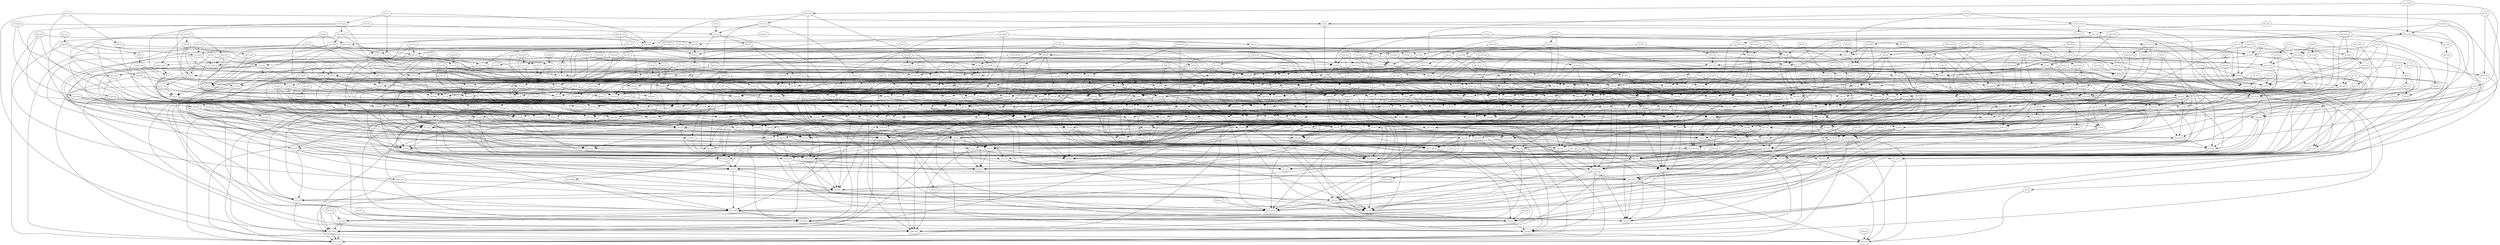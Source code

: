 digraph RGL__DirectedAdjacencyGraph {
    "dull silver" [
        fontsize = 8,
        label = "dull silver"
    ]

    "striped magenta" [
        fontsize = 8,
        label = "striped magenta"
    ]

    "dark coral" [
        fontsize = 8,
        label = "dark coral"
    ]

    "bright orange" [
        fontsize = 8,
        label = "bright orange"
    ]

    "plaid blue" [
        fontsize = 8,
        label = "plaid blue"
    ]

    "dark plum" [
        fontsize = 8,
        label = "dark plum"
    ]

    "wavy teal" [
        fontsize = 8,
        label = "wavy teal"
    ]

    "wavy turquoise" [
        fontsize = 8,
        label = "wavy turquoise"
    ]

    "bright salmon" [
        fontsize = 8,
        label = "bright salmon"
    ]

    "mirrored gold" [
        fontsize = 8,
        label = "mirrored gold"
    ]

    "wavy brown" [
        fontsize = 8,
        label = "wavy brown"
    ]

    "posh beige" [
        fontsize = 8,
        label = "posh beige"
    ]

    "light crimson" [
        fontsize = 8,
        label = "light crimson"
    ]

    "vibrant salmon" [
        fontsize = 8,
        label = "vibrant salmon"
    ]

    "drab green" [
        fontsize = 8,
        label = "drab green"
    ]

    "dull white" [
        fontsize = 8,
        label = "dull white"
    ]

    "posh indigo" [
        fontsize = 8,
        label = "posh indigo"
    ]

    "faded lime" [
        fontsize = 8,
        label = "faded lime"
    ]

    "dim magenta" [
        fontsize = 8,
        label = "dim magenta"
    ]

    "wavy salmon" [
        fontsize = 8,
        label = "wavy salmon"
    ]

    "dull purple" [
        fontsize = 8,
        label = "dull purple"
    ]

    "mirrored blue" [
        fontsize = 8,
        label = "mirrored blue"
    ]

    "muted black" [
        fontsize = 8,
        label = "muted black"
    ]

    "muted brown" [
        fontsize = 8,
        label = "muted brown"
    ]

    "vibrant gold" [
        fontsize = 8,
        label = "vibrant gold"
    ]

    "faded crimson" [
        fontsize = 8,
        label = "faded crimson"
    ]

    "mirrored fuchsia" [
        fontsize = 8,
        label = "mirrored fuchsia"
    ]

    "plaid white" [
        fontsize = 8,
        label = "plaid white"
    ]

    "faded magenta" [
        fontsize = 8,
        label = "faded magenta"
    ]

    "clear orange" [
        fontsize = 8,
        label = "clear orange"
    ]

    "dull green" [
        fontsize = 8,
        label = "dull green"
    ]

    "pale white" [
        fontsize = 8,
        label = "pale white"
    ]

    "pale red" [
        fontsize = 8,
        label = "pale red"
    ]

    "shiny gold" [
        fontsize = 8,
        label = "shiny gold"
    ]

    "dull gold" [
        fontsize = 8,
        label = "dull gold"
    ]

    "drab black" [
        fontsize = 8,
        label = "drab black"
    ]

    "light turquoise" [
        fontsize = 8,
        label = "light turquoise"
    ]

    "faded chartreuse" [
        fontsize = 8,
        label = "faded chartreuse"
    ]

    "shiny brown" [
        fontsize = 8,
        label = "shiny brown"
    ]

    "mirrored beige" [
        fontsize = 8,
        label = "mirrored beige"
    ]

    "clear purple" [
        fontsize = 8,
        label = "clear purple"
    ]

    "muted coral" [
        fontsize = 8,
        label = "muted coral"
    ]

    "pale coral" [
        fontsize = 8,
        label = "pale coral"
    ]

    "plaid brown" [
        fontsize = 8,
        label = "plaid brown"
    ]

    "bright teal" [
        fontsize = 8,
        label = "bright teal"
    ]

    "striped blue" [
        fontsize = 8,
        label = "striped blue"
    ]

    "faded orange" [
        fontsize = 8,
        label = "faded orange"
    ]

    "wavy green" [
        fontsize = 8,
        label = "wavy green"
    ]

    "dim chartreuse" [
        fontsize = 8,
        label = "dim chartreuse"
    ]

    "clear white" [
        fontsize = 8,
        label = "clear white"
    ]

    "clear aqua" [
        fontsize = 8,
        label = "clear aqua"
    ]

    "faded beige" [
        fontsize = 8,
        label = "faded beige"
    ]

    "vibrant yellow" [
        fontsize = 8,
        label = "vibrant yellow"
    ]

    "posh brown" [
        fontsize = 8,
        label = "posh brown"
    ]

    "pale lavender" [
        fontsize = 8,
        label = "pale lavender"
    ]

    "striped beige" [
        fontsize = 8,
        label = "striped beige"
    ]

    "striped cyan" [
        fontsize = 8,
        label = "striped cyan"
    ]

    "mirrored lime" [
        fontsize = 8,
        label = "mirrored lime"
    ]

    "faded tan" [
        fontsize = 8,
        label = "faded tan"
    ]

    "drab beige" [
        fontsize = 8,
        label = "drab beige"
    ]

    "dark indigo" [
        fontsize = 8,
        label = "dark indigo"
    ]

    "dark brown" [
        fontsize = 8,
        label = "dark brown"
    ]

    "shiny beige" [
        fontsize = 8,
        label = "shiny beige"
    ]

    "vibrant indigo" [
        fontsize = 8,
        label = "vibrant indigo"
    ]

    "drab teal" [
        fontsize = 8,
        label = "drab teal"
    ]

    "vibrant fuchsia" [
        fontsize = 8,
        label = "vibrant fuchsia"
    ]

    "muted green" [
        fontsize = 8,
        label = "muted green"
    ]

    "dotted magenta" [
        fontsize = 8,
        label = "dotted magenta"
    ]

    "shiny lavender" [
        fontsize = 8,
        label = "shiny lavender"
    ]

    "shiny aqua" [
        fontsize = 8,
        label = "shiny aqua"
    ]

    "faded gold" [
        fontsize = 8,
        label = "faded gold"
    ]

    "dull bronze" [
        fontsize = 8,
        label = "dull bronze"
    ]

    "vibrant teal" [
        fontsize = 8,
        label = "vibrant teal"
    ]

    "vibrant violet" [
        fontsize = 8,
        label = "vibrant violet"
    ]

    "dark aqua" [
        fontsize = 8,
        label = "dark aqua"
    ]

    "posh white" [
        fontsize = 8,
        label = "posh white"
    ]

    "dim coral" [
        fontsize = 8,
        label = "dim coral"
    ]

    "light yellow" [
        fontsize = 8,
        label = "light yellow"
    ]

    "faded salmon" [
        fontsize = 8,
        label = "faded salmon"
    ]

    "dotted red" [
        fontsize = 8,
        label = "dotted red"
    ]

    "drab yellow" [
        fontsize = 8,
        label = "drab yellow"
    ]

    "dark red" [
        fontsize = 8,
        label = "dark red"
    ]

    "bright lavender" [
        fontsize = 8,
        label = "bright lavender"
    ]

    "wavy maroon" [
        fontsize = 8,
        label = "wavy maroon"
    ]

    "light brown" [
        fontsize = 8,
        label = "light brown"
    ]

    "bright silver" [
        fontsize = 8,
        label = "bright silver"
    ]

    "dark gray" [
        fontsize = 8,
        label = "dark gray"
    ]

    "mirrored cyan" [
        fontsize = 8,
        label = "mirrored cyan"
    ]

    "dotted cyan" [
        fontsize = 8,
        label = "dotted cyan"
    ]

    "striped orange" [
        fontsize = 8,
        label = "striped orange"
    ]

    "drab aqua" [
        fontsize = 8,
        label = "drab aqua"
    ]

    "striped black" [
        fontsize = 8,
        label = "striped black"
    ]

    "dark salmon" [
        fontsize = 8,
        label = "dark salmon"
    ]

    "drab white" [
        fontsize = 8,
        label = "drab white"
    ]

    "striped purple" [
        fontsize = 8,
        label = "striped purple"
    ]

    "faded yellow" [
        fontsize = 8,
        label = "faded yellow"
    ]

    "faded brown" [
        fontsize = 8,
        label = "faded brown"
    ]

    "drab fuchsia" [
        fontsize = 8,
        label = "drab fuchsia"
    ]

    "mirrored yellow" [
        fontsize = 8,
        label = "mirrored yellow"
    ]

    "shiny red" [
        fontsize = 8,
        label = "shiny red"
    ]

    "faded cyan" [
        fontsize = 8,
        label = "faded cyan"
    ]

    "dull beige" [
        fontsize = 8,
        label = "dull beige"
    ]

    "shiny blue" [
        fontsize = 8,
        label = "shiny blue"
    ]

    "dull cyan" [
        fontsize = 8,
        label = "dull cyan"
    ]

    "mirrored teal" [
        fontsize = 8,
        label = "mirrored teal"
    ]

    "clear brown" [
        fontsize = 8,
        label = "clear brown"
    ]

    "light bronze" [
        fontsize = 8,
        label = "light bronze"
    ]

    "light teal" [
        fontsize = 8,
        label = "light teal"
    ]

    "pale tomato" [
        fontsize = 8,
        label = "pale tomato"
    ]

    "dotted orange" [
        fontsize = 8,
        label = "dotted orange"
    ]

    "wavy blue" [
        fontsize = 8,
        label = "wavy blue"
    ]

    "dotted lavender" [
        fontsize = 8,
        label = "dotted lavender"
    ]

    "vibrant aqua" [
        fontsize = 8,
        label = "vibrant aqua"
    ]

    "shiny magenta" [
        fontsize = 8,
        label = "shiny magenta"
    ]

    "dull plum" [
        fontsize = 8,
        label = "dull plum"
    ]

    "pale crimson" [
        fontsize = 8,
        label = "pale crimson"
    ]

    "muted cyan" [
        fontsize = 8,
        label = "muted cyan"
    ]

    "light magenta" [
        fontsize = 8,
        label = "light magenta"
    ]

    "shiny black" [
        fontsize = 8,
        label = "shiny black"
    ]

    "vibrant chartreuse" [
        fontsize = 8,
        label = "vibrant chartreuse"
    ]

    "clear bronze" [
        fontsize = 8,
        label = "clear bronze"
    ]

    "dull violet" [
        fontsize = 8,
        label = "dull violet"
    ]

    "pale plum" [
        fontsize = 8,
        label = "pale plum"
    ]

    "striped lavender" [
        fontsize = 8,
        label = "striped lavender"
    ]

    "striped yellow" [
        fontsize = 8,
        label = "striped yellow"
    ]

    "plaid indigo" [
        fontsize = 8,
        label = "plaid indigo"
    ]

    "plaid chartreuse" [
        fontsize = 8,
        label = "plaid chartreuse"
    ]

    "shiny teal" [
        fontsize = 8,
        label = "shiny teal"
    ]

    "wavy gray" [
        fontsize = 8,
        label = "wavy gray"
    ]

    "dark silver" [
        fontsize = 8,
        label = "dark silver"
    ]

    "dull turquoise" [
        fontsize = 8,
        label = "dull turquoise"
    ]

    "striped brown" [
        fontsize = 8,
        label = "striped brown"
    ]

    "striped olive" [
        fontsize = 8,
        label = "striped olive"
    ]

    "wavy olive" [
        fontsize = 8,
        label = "wavy olive"
    ]

    "drab silver" [
        fontsize = 8,
        label = "drab silver"
    ]

    "light olive" [
        fontsize = 8,
        label = "light olive"
    ]

    "bright tan" [
        fontsize = 8,
        label = "bright tan"
    ]

    "plaid yellow" [
        fontsize = 8,
        label = "plaid yellow"
    ]

    "wavy lavender" [
        fontsize = 8,
        label = "wavy lavender"
    ]

    "muted blue" [
        fontsize = 8,
        label = "muted blue"
    ]

    "posh aqua" [
        fontsize = 8,
        label = "posh aqua"
    ]

    "shiny olive" [
        fontsize = 8,
        label = "shiny olive"
    ]

    "drab chartreuse" [
        fontsize = 8,
        label = "drab chartreuse"
    ]

    "dotted yellow" [
        fontsize = 8,
        label = "dotted yellow"
    ]

    "vibrant lime" [
        fontsize = 8,
        label = "vibrant lime"
    ]

    "bright maroon" [
        fontsize = 8,
        label = "bright maroon"
    ]

    "dim crimson" [
        fontsize = 8,
        label = "dim crimson"
    ]

    "vibrant gray" [
        fontsize = 8,
        label = "vibrant gray"
    ]

    "mirrored coral" [
        fontsize = 8,
        label = "mirrored coral"
    ]

    "wavy beige" [
        fontsize = 8,
        label = "wavy beige"
    ]

    "drab turquoise" [
        fontsize = 8,
        label = "drab turquoise"
    ]

    "posh chartreuse" [
        fontsize = 8,
        label = "posh chartreuse"
    ]

    "light plum" [
        fontsize = 8,
        label = "light plum"
    ]

    "pale green" [
        fontsize = 8,
        label = "pale green"
    ]

    "dull red" [
        fontsize = 8,
        label = "dull red"
    ]

    "drab salmon" [
        fontsize = 8,
        label = "drab salmon"
    ]

    "dotted tan" [
        fontsize = 8,
        label = "dotted tan"
    ]

    "wavy crimson" [
        fontsize = 8,
        label = "wavy crimson"
    ]

    "shiny orange" [
        fontsize = 8,
        label = "shiny orange"
    ]

    "light violet" [
        fontsize = 8,
        label = "light violet"
    ]

    "dim yellow" [
        fontsize = 8,
        label = "dim yellow"
    ]

    "faded turquoise" [
        fontsize = 8,
        label = "faded turquoise"
    ]

    "mirrored purple" [
        fontsize = 8,
        label = "mirrored purple"
    ]

    "pale orange" [
        fontsize = 8,
        label = "pale orange"
    ]

    "dim white" [
        fontsize = 8,
        label = "dim white"
    ]

    "bright purple" [
        fontsize = 8,
        label = "bright purple"
    ]

    "muted chartreuse" [
        fontsize = 8,
        label = "muted chartreuse"
    ]

    "drab red" [
        fontsize = 8,
        label = "drab red"
    ]

    "mirrored magenta" [
        fontsize = 8,
        label = "mirrored magenta"
    ]

    "clear coral" [
        fontsize = 8,
        label = "clear coral"
    ]

    "dark black" [
        fontsize = 8,
        label = "dark black"
    ]

    "mirrored orange" [
        fontsize = 8,
        label = "mirrored orange"
    ]

    "wavy cyan" [
        fontsize = 8,
        label = "wavy cyan"
    ]

    "posh lime" [
        fontsize = 8,
        label = "posh lime"
    ]

    "dark magenta" [
        fontsize = 8,
        label = "dark magenta"
    ]

    "vibrant turquoise" [
        fontsize = 8,
        label = "vibrant turquoise"
    ]

    "pale magenta" [
        fontsize = 8,
        label = "pale magenta"
    ]

    "clear gold" [
        fontsize = 8,
        label = "clear gold"
    ]

    "posh gold" [
        fontsize = 8,
        label = "posh gold"
    ]

    "dotted lime" [
        fontsize = 8,
        label = "dotted lime"
    ]

    "wavy silver" [
        fontsize = 8,
        label = "wavy silver"
    ]

    "muted crimson" [
        fontsize = 8,
        label = "muted crimson"
    ]

    "dull yellow" [
        fontsize = 8,
        label = "dull yellow"
    ]

    "clear silver" [
        fontsize = 8,
        label = "clear silver"
    ]

    "drab indigo" [
        fontsize = 8,
        label = "drab indigo"
    ]

    "faded violet" [
        fontsize = 8,
        label = "faded violet"
    ]

    "mirrored bronze" [
        fontsize = 8,
        label = "mirrored bronze"
    ]

    "muted turquoise" [
        fontsize = 8,
        label = "muted turquoise"
    ]

    "plaid green" [
        fontsize = 8,
        label = "plaid green"
    ]

    "dark violet" [
        fontsize = 8,
        label = "dark violet"
    ]

    "striped bronze" [
        fontsize = 8,
        label = "striped bronze"
    ]

    "striped white" [
        fontsize = 8,
        label = "striped white"
    ]

    "muted aqua" [
        fontsize = 8,
        label = "muted aqua"
    ]

    "pale black" [
        fontsize = 8,
        label = "pale black"
    ]

    "drab coral" [
        fontsize = 8,
        label = "drab coral"
    ]

    "dotted fuchsia" [
        fontsize = 8,
        label = "dotted fuchsia"
    ]

    "bright tomato" [
        fontsize = 8,
        label = "bright tomato"
    ]

    "bright blue" [
        fontsize = 8,
        label = "bright blue"
    ]

    "dim bronze" [
        fontsize = 8,
        label = "dim bronze"
    ]

    "dotted green" [
        fontsize = 8,
        label = "dotted green"
    ]

    "pale violet" [
        fontsize = 8,
        label = "pale violet"
    ]

    "bright beige" [
        fontsize = 8,
        label = "bright beige"
    ]

    "drab blue" [
        fontsize = 8,
        label = "drab blue"
    ]

    "vibrant olive" [
        fontsize = 8,
        label = "vibrant olive"
    ]

    "dotted olive" [
        fontsize = 8,
        label = "dotted olive"
    ]

    "clear tomato" [
        fontsize = 8,
        label = "clear tomato"
    ]

    "light gray" [
        fontsize = 8,
        label = "light gray"
    ]

    "light coral" [
        fontsize = 8,
        label = "light coral"
    ]

    "wavy magenta" [
        fontsize = 8,
        label = "wavy magenta"
    ]

    "pale silver" [
        fontsize = 8,
        label = "pale silver"
    ]

    "plaid aqua" [
        fontsize = 8,
        label = "plaid aqua"
    ]

    "plaid crimson" [
        fontsize = 8,
        label = "plaid crimson"
    ]

    "dim gray" [
        fontsize = 8,
        label = "dim gray"
    ]

    "plaid orange" [
        fontsize = 8,
        label = "plaid orange"
    ]

    "dotted blue" [
        fontsize = 8,
        label = "dotted blue"
    ]

    "light green" [
        fontsize = 8,
        label = "light green"
    ]

    "striped violet" [
        fontsize = 8,
        label = "striped violet"
    ]

    "drab brown" [
        fontsize = 8,
        label = "drab brown"
    ]

    "vibrant beige" [
        fontsize = 8,
        label = "vibrant beige"
    ]

    "posh violet" [
        fontsize = 8,
        label = "posh violet"
    ]

    "wavy orange" [
        fontsize = 8,
        label = "wavy orange"
    ]

    "drab orange" [
        fontsize = 8,
        label = "drab orange"
    ]

    "posh teal" [
        fontsize = 8,
        label = "posh teal"
    ]

    "clear beige" [
        fontsize = 8,
        label = "clear beige"
    ]

    "shiny crimson" [
        fontsize = 8,
        label = "shiny crimson"
    ]

    "drab gold" [
        fontsize = 8,
        label = "drab gold"
    ]

    "posh cyan" [
        fontsize = 8,
        label = "posh cyan"
    ]

    "light fuchsia" [
        fontsize = 8,
        label = "light fuchsia"
    ]

    "dark maroon" [
        fontsize = 8,
        label = "dark maroon"
    ]

    "faded bronze" [
        fontsize = 8,
        label = "faded bronze"
    ]

    "muted salmon" [
        fontsize = 8,
        label = "muted salmon"
    ]

    "dim violet" [
        fontsize = 8,
        label = "dim violet"
    ]

    "dark tan" [
        fontsize = 8,
        label = "dark tan"
    ]

    "vibrant white" [
        fontsize = 8,
        label = "vibrant white"
    ]

    "vibrant green" [
        fontsize = 8,
        label = "vibrant green"
    ]

    "drab violet" [
        fontsize = 8,
        label = "drab violet"
    ]

    "striped salmon" [
        fontsize = 8,
        label = "striped salmon"
    ]

    "shiny yellow" [
        fontsize = 8,
        label = "shiny yellow"
    ]

    "muted beige" [
        fontsize = 8,
        label = "muted beige"
    ]

    "mirrored green" [
        fontsize = 8,
        label = "mirrored green"
    ]

    "dim tan" [
        fontsize = 8,
        label = "dim tan"
    ]

    "bright yellow" [
        fontsize = 8,
        label = "bright yellow"
    ]

    "striped indigo" [
        fontsize = 8,
        label = "striped indigo"
    ]

    "wavy yellow" [
        fontsize = 8,
        label = "wavy yellow"
    ]

    "dotted gold" [
        fontsize = 8,
        label = "dotted gold"
    ]

    "posh green" [
        fontsize = 8,
        label = "posh green"
    ]

    "light chartreuse" [
        fontsize = 8,
        label = "light chartreuse"
    ]

    "faded blue" [
        fontsize = 8,
        label = "faded blue"
    ]

    "shiny plum" [
        fontsize = 8,
        label = "shiny plum"
    ]

    "light red" [
        fontsize = 8,
        label = "light red"
    ]

    "dark lime" [
        fontsize = 8,
        label = "dark lime"
    ]

    "muted magenta" [
        fontsize = 8,
        label = "muted magenta"
    ]

    "shiny silver" [
        fontsize = 8,
        label = "shiny silver"
    ]

    "pale fuchsia" [
        fontsize = 8,
        label = "pale fuchsia"
    ]

    "muted tan" [
        fontsize = 8,
        label = "muted tan"
    ]

    "dim tomato" [
        fontsize = 8,
        label = "dim tomato"
    ]

    "light silver" [
        fontsize = 8,
        label = "light silver"
    ]

    "pale lime" [
        fontsize = 8,
        label = "pale lime"
    ]

    "dull blue" [
        fontsize = 8,
        label = "dull blue"
    ]

    "dim black" [
        fontsize = 8,
        label = "dim black"
    ]

    "dull crimson" [
        fontsize = 8,
        label = "dull crimson"
    ]

    "wavy white" [
        fontsize = 8,
        label = "wavy white"
    ]

    "muted teal" [
        fontsize = 8,
        label = "muted teal"
    ]

    "mirrored lavender" [
        fontsize = 8,
        label = "mirrored lavender"
    ]

    "dull indigo" [
        fontsize = 8,
        label = "dull indigo"
    ]

    "clear red" [
        fontsize = 8,
        label = "clear red"
    ]

    "muted purple" [
        fontsize = 8,
        label = "muted purple"
    ]

    "mirrored red" [
        fontsize = 8,
        label = "mirrored red"
    ]

    "dull coral" [
        fontsize = 8,
        label = "dull coral"
    ]

    "pale teal" [
        fontsize = 8,
        label = "pale teal"
    ]

    "muted olive" [
        fontsize = 8,
        label = "muted olive"
    ]

    "vibrant red" [
        fontsize = 8,
        label = "vibrant red"
    ]

    "shiny fuchsia" [
        fontsize = 8,
        label = "shiny fuchsia"
    ]

    "drab purple" [
        fontsize = 8,
        label = "drab purple"
    ]

    "mirrored tomato" [
        fontsize = 8,
        label = "mirrored tomato"
    ]

    "shiny coral" [
        fontsize = 8,
        label = "shiny coral"
    ]

    "clear turquoise" [
        fontsize = 8,
        label = "clear turquoise"
    ]

    "wavy indigo" [
        fontsize = 8,
        label = "wavy indigo"
    ]

    "vibrant brown" [
        fontsize = 8,
        label = "vibrant brown"
    ]

    "dim turquoise" [
        fontsize = 8,
        label = "dim turquoise"
    ]

    "pale aqua" [
        fontsize = 8,
        label = "pale aqua"
    ]

    "bright olive" [
        fontsize = 8,
        label = "bright olive"
    ]

    "dotted violet" [
        fontsize = 8,
        label = "dotted violet"
    ]

    "drab olive" [
        fontsize = 8,
        label = "drab olive"
    ]

    "plaid cyan" [
        fontsize = 8,
        label = "plaid cyan"
    ]

    "dark purple" [
        fontsize = 8,
        label = "dark purple"
    ]

    "shiny chartreuse" [
        fontsize = 8,
        label = "shiny chartreuse"
    ]

    "striped tan" [
        fontsize = 8,
        label = "striped tan"
    ]

    "clear gray" [
        fontsize = 8,
        label = "clear gray"
    ]

    "bright fuchsia" [
        fontsize = 8,
        label = "bright fuchsia"
    ]

    "vibrant tomato" [
        fontsize = 8,
        label = "vibrant tomato"
    ]

    "clear crimson" [
        fontsize = 8,
        label = "clear crimson"
    ]

    "pale purple" [
        fontsize = 8,
        label = "pale purple"
    ]

    "faded gray" [
        fontsize = 8,
        label = "faded gray"
    ]

    "light orange" [
        fontsize = 8,
        label = "light orange"
    ]

    "shiny tomato" [
        fontsize = 8,
        label = "shiny tomato"
    ]

    "dim silver" [
        fontsize = 8,
        label = "dim silver"
    ]

    "faded green" [
        fontsize = 8,
        label = "faded green"
    ]

    "dull gray" [
        fontsize = 8,
        label = "dull gray"
    ]

    "muted white" [
        fontsize = 8,
        label = "muted white"
    ]

    "muted tomato" [
        fontsize = 8,
        label = "muted tomato"
    ]

    "faded black" [
        fontsize = 8,
        label = "faded black"
    ]

    "faded teal" [
        fontsize = 8,
        label = "faded teal"
    ]

    "muted lavender" [
        fontsize = 8,
        label = "muted lavender"
    ]

    "clear lime" [
        fontsize = 8,
        label = "clear lime"
    ]

    "plaid black" [
        fontsize = 8,
        label = "plaid black"
    ]

    "mirrored black" [
        fontsize = 8,
        label = "mirrored black"
    ]

    "dull black" [
        fontsize = 8,
        label = "dull black"
    ]

    "mirrored crimson" [
        fontsize = 8,
        label = "mirrored crimson"
    ]

    "faded indigo" [
        fontsize = 8,
        label = "faded indigo"
    ]

    "posh plum" [
        fontsize = 8,
        label = "posh plum"
    ]

    "faded maroon" [
        fontsize = 8,
        label = "faded maroon"
    ]

    "bright turquoise" [
        fontsize = 8,
        label = "bright turquoise"
    ]

    "faded olive" [
        fontsize = 8,
        label = "faded olive"
    ]

    "dim plum" [
        fontsize = 8,
        label = "dim plum"
    ]

    "clear fuchsia" [
        fontsize = 8,
        label = "clear fuchsia"
    ]

    "mirrored olive" [
        fontsize = 8,
        label = "mirrored olive"
    ]

    "plaid olive" [
        fontsize = 8,
        label = "plaid olive"
    ]

    "light white" [
        fontsize = 8,
        label = "light white"
    ]

    "dim aqua" [
        fontsize = 8,
        label = "dim aqua"
    ]

    "vibrant purple" [
        fontsize = 8,
        label = "vibrant purple"
    ]

    "striped crimson" [
        fontsize = 8,
        label = "striped crimson"
    ]

    "bright indigo" [
        fontsize = 8,
        label = "bright indigo"
    ]

    "muted gold" [
        fontsize = 8,
        label = "muted gold"
    ]

    "dotted black" [
        fontsize = 8,
        label = "dotted black"
    ]

    "vibrant magenta" [
        fontsize = 8,
        label = "vibrant magenta"
    ]

    "drab tomato" [
        fontsize = 8,
        label = "drab tomato"
    ]

    "bright bronze" [
        fontsize = 8,
        label = "bright bronze"
    ]

    "wavy lime" [
        fontsize = 8,
        label = "wavy lime"
    ]

    "wavy black" [
        fontsize = 8,
        label = "wavy black"
    ]

    "dotted brown" [
        fontsize = 8,
        label = "dotted brown"
    ]

    "light salmon" [
        fontsize = 8,
        label = "light salmon"
    ]

    "clear green" [
        fontsize = 8,
        label = "clear green"
    ]

    "dull chartreuse" [
        fontsize = 8,
        label = "dull chartreuse"
    ]

    "drab lime" [
        fontsize = 8,
        label = "drab lime"
    ]

    "wavy chartreuse" [
        fontsize = 8,
        label = "wavy chartreuse"
    ]

    "mirrored chartreuse" [
        fontsize = 8,
        label = "mirrored chartreuse"
    ]

    "posh olive" [
        fontsize = 8,
        label = "posh olive"
    ]

    "dim maroon" [
        fontsize = 8,
        label = "dim maroon"
    ]

    "dim orange" [
        fontsize = 8,
        label = "dim orange"
    ]

    "mirrored violet" [
        fontsize = 8,
        label = "mirrored violet"
    ]

    "faded purple" [
        fontsize = 8,
        label = "faded purple"
    ]

    "dim cyan" [
        fontsize = 8,
        label = "dim cyan"
    ]

    "posh purple" [
        fontsize = 8,
        label = "posh purple"
    ]

    "dark fuchsia" [
        fontsize = 8,
        label = "dark fuchsia"
    ]

    "dim fuchsia" [
        fontsize = 8,
        label = "dim fuchsia"
    ]

    "dotted aqua" [
        fontsize = 8,
        label = "dotted aqua"
    ]

    "bright white" [
        fontsize = 8,
        label = "bright white"
    ]

    "faded silver" [
        fontsize = 8,
        label = "faded silver"
    ]

    "light lime" [
        fontsize = 8,
        label = "light lime"
    ]

    "wavy gold" [
        fontsize = 8,
        label = "wavy gold"
    ]

    "light aqua" [
        fontsize = 8,
        label = "light aqua"
    ]

    "bright gray" [
        fontsize = 8,
        label = "bright gray"
    ]

    "faded red" [
        fontsize = 8,
        label = "faded red"
    ]

    "muted plum" [
        fontsize = 8,
        label = "muted plum"
    ]

    "wavy tan" [
        fontsize = 8,
        label = "wavy tan"
    ]

    "pale maroon" [
        fontsize = 8,
        label = "pale maroon"
    ]

    "posh black" [
        fontsize = 8,
        label = "posh black"
    ]

    "striped gold" [
        fontsize = 8,
        label = "striped gold"
    ]

    "dull tan" [
        fontsize = 8,
        label = "dull tan"
    ]

    "clear blue" [
        fontsize = 8,
        label = "clear blue"
    ]

    "bright magenta" [
        fontsize = 8,
        label = "bright magenta"
    ]

    "muted silver" [
        fontsize = 8,
        label = "muted silver"
    ]

    "wavy purple" [
        fontsize = 8,
        label = "wavy purple"
    ]

    "dim brown" [
        fontsize = 8,
        label = "dim brown"
    ]

    "shiny lime" [
        fontsize = 8,
        label = "shiny lime"
    ]

    "striped tomato" [
        fontsize = 8,
        label = "striped tomato"
    ]

    "clear magenta" [
        fontsize = 8,
        label = "clear magenta"
    ]

    "mirrored plum" [
        fontsize = 8,
        label = "mirrored plum"
    ]

    "wavy fuchsia" [
        fontsize = 8,
        label = "wavy fuchsia"
    ]

    "clear tan" [
        fontsize = 8,
        label = "clear tan"
    ]

    "dark teal" [
        fontsize = 8,
        label = "dark teal"
    ]

    "posh blue" [
        fontsize = 8,
        label = "posh blue"
    ]

    "light black" [
        fontsize = 8,
        label = "light black"
    ]

    "shiny indigo" [
        fontsize = 8,
        label = "shiny indigo"
    ]

    "pale chartreuse" [
        fontsize = 8,
        label = "pale chartreuse"
    ]

    "posh bronze" [
        fontsize = 8,
        label = "posh bronze"
    ]

    "pale gray" [
        fontsize = 8,
        label = "pale gray"
    ]

    "light tomato" [
        fontsize = 8,
        label = "light tomato"
    ]

    "clear violet" [
        fontsize = 8,
        label = "clear violet"
    ]

    "faded fuchsia" [
        fontsize = 8,
        label = "faded fuchsia"
    ]

    "plaid purple" [
        fontsize = 8,
        label = "plaid purple"
    ]

    "muted violet" [
        fontsize = 8,
        label = "muted violet"
    ]

    "bright green" [
        fontsize = 8,
        label = "bright green"
    ]

    "dim teal" [
        fontsize = 8,
        label = "dim teal"
    ]

    "vibrant plum" [
        fontsize = 8,
        label = "vibrant plum"
    ]

    "posh yellow" [
        fontsize = 8,
        label = "posh yellow"
    ]

    "plaid bronze" [
        fontsize = 8,
        label = "plaid bronze"
    ]

    "dotted coral" [
        fontsize = 8,
        label = "dotted coral"
    ]

    "plaid fuchsia" [
        fontsize = 8,
        label = "plaid fuchsia"
    ]

    "posh salmon" [
        fontsize = 8,
        label = "posh salmon"
    ]

    "wavy plum" [
        fontsize = 8,
        label = "wavy plum"
    ]

    "dark crimson" [
        fontsize = 8,
        label = "dark crimson"
    ]

    "dotted purple" [
        fontsize = 8,
        label = "dotted purple"
    ]

    "clear black" [
        fontsize = 8,
        label = "clear black"
    ]

    "pale cyan" [
        fontsize = 8,
        label = "pale cyan"
    ]

    "dark cyan" [
        fontsize = 8,
        label = "dark cyan"
    ]

    "dotted turquoise" [
        fontsize = 8,
        label = "dotted turquoise"
    ]

    "posh coral" [
        fontsize = 8,
        label = "posh coral"
    ]

    "muted bronze" [
        fontsize = 8,
        label = "muted bronze"
    ]

    "pale yellow" [
        fontsize = 8,
        label = "pale yellow"
    ]

    "plaid turquoise" [
        fontsize = 8,
        label = "plaid turquoise"
    ]

    "muted gray" [
        fontsize = 8,
        label = "muted gray"
    ]

    "posh silver" [
        fontsize = 8,
        label = "posh silver"
    ]

    "light indigo" [
        fontsize = 8,
        label = "light indigo"
    ]

    "faded plum" [
        fontsize = 8,
        label = "faded plum"
    ]

    "faded coral" [
        fontsize = 8,
        label = "faded coral"
    ]

    "clear indigo" [
        fontsize = 8,
        label = "clear indigo"
    ]

    "clear maroon" [
        fontsize = 8,
        label = "clear maroon"
    ]

    "dotted maroon" [
        fontsize = 8,
        label = "dotted maroon"
    ]

    "clear yellow" [
        fontsize = 8,
        label = "clear yellow"
    ]

    "light lavender" [
        fontsize = 8,
        label = "light lavender"
    ]

    "pale indigo" [
        fontsize = 8,
        label = "pale indigo"
    ]

    "light purple" [
        fontsize = 8,
        label = "light purple"
    ]

    "light cyan" [
        fontsize = 8,
        label = "light cyan"
    ]

    "bright gold" [
        fontsize = 8,
        label = "bright gold"
    ]

    "striped gray" [
        fontsize = 8,
        label = "striped gray"
    ]

    "plaid plum" [
        fontsize = 8,
        label = "plaid plum"
    ]

    "clear chartreuse" [
        fontsize = 8,
        label = "clear chartreuse"
    ]

    "striped chartreuse" [
        fontsize = 8,
        label = "striped chartreuse"
    ]

    "vibrant tan" [
        fontsize = 8,
        label = "vibrant tan"
    ]

    "striped lime" [
        fontsize = 8,
        label = "striped lime"
    ]

    "wavy violet" [
        fontsize = 8,
        label = "wavy violet"
    ]

    "dark white" [
        fontsize = 8,
        label = "dark white"
    ]

    "shiny maroon" [
        fontsize = 8,
        label = "shiny maroon"
    ]

    "dark beige" [
        fontsize = 8,
        label = "dark beige"
    ]

    "pale blue" [
        fontsize = 8,
        label = "pale blue"
    ]

    "vibrant lavender" [
        fontsize = 8,
        label = "vibrant lavender"
    ]

    "wavy red" [
        fontsize = 8,
        label = "wavy red"
    ]

    "striped silver" [
        fontsize = 8,
        label = "striped silver"
    ]

    "wavy bronze" [
        fontsize = 8,
        label = "wavy bronze"
    ]

    "drab cyan" [
        fontsize = 8,
        label = "drab cyan"
    ]

    "plaid lavender" [
        fontsize = 8,
        label = "plaid lavender"
    ]

    "clear lavender" [
        fontsize = 8,
        label = "clear lavender"
    ]

    "striped aqua" [
        fontsize = 8,
        label = "striped aqua"
    ]

    "plaid tomato" [
        fontsize = 8,
        label = "plaid tomato"
    ]

    "plaid salmon" [
        fontsize = 8,
        label = "plaid salmon"
    ]

    "bright aqua" [
        fontsize = 8,
        label = "bright aqua"
    ]

    "light blue" [
        fontsize = 8,
        label = "light blue"
    ]

    "dark blue" [
        fontsize = 8,
        label = "dark blue"
    ]

    "light beige" [
        fontsize = 8,
        label = "light beige"
    ]

    "dark bronze" [
        fontsize = 8,
        label = "dark bronze"
    ]

    "mirrored salmon" [
        fontsize = 8,
        label = "mirrored salmon"
    ]

    "posh tan" [
        fontsize = 8,
        label = "posh tan"
    ]

    "drab tan" [
        fontsize = 8,
        label = "drab tan"
    ]

    "posh gray" [
        fontsize = 8,
        label = "posh gray"
    ]

    "dim gold" [
        fontsize = 8,
        label = "dim gold"
    ]

    "striped maroon" [
        fontsize = 8,
        label = "striped maroon"
    ]

    "muted indigo" [
        fontsize = 8,
        label = "muted indigo"
    ]

    "dark green" [
        fontsize = 8,
        label = "dark green"
    ]

    "vibrant coral" [
        fontsize = 8,
        label = "vibrant coral"
    ]

    "plaid tan" [
        fontsize = 8,
        label = "plaid tan"
    ]

    "faded aqua" [
        fontsize = 8,
        label = "faded aqua"
    ]

    "bright coral" [
        fontsize = 8,
        label = "bright coral"
    ]

    "dark turquoise" [
        fontsize = 8,
        label = "dark turquoise"
    ]

    "shiny salmon" [
        fontsize = 8,
        label = "shiny salmon"
    ]

    "shiny green" [
        fontsize = 8,
        label = "shiny green"
    ]

    "dim red" [
        fontsize = 8,
        label = "dim red"
    ]

    "clear teal" [
        fontsize = 8,
        label = "clear teal"
    ]

    "plaid silver" [
        fontsize = 8,
        label = "plaid silver"
    ]

    "dark olive" [
        fontsize = 8,
        label = "dark olive"
    ]

    "light gold" [
        fontsize = 8,
        label = "light gold"
    ]

    "dim olive" [
        fontsize = 8,
        label = "dim olive"
    ]

    "dotted crimson" [
        fontsize = 8,
        label = "dotted crimson"
    ]

    "vibrant blue" [
        fontsize = 8,
        label = "vibrant blue"
    ]

    "mirrored brown" [
        fontsize = 8,
        label = "mirrored brown"
    ]

    "bright cyan" [
        fontsize = 8,
        label = "bright cyan"
    ]

    "wavy coral" [
        fontsize = 8,
        label = "wavy coral"
    ]

    "mirrored turquoise" [
        fontsize = 8,
        label = "mirrored turquoise"
    ]

    "dark chartreuse" [
        fontsize = 8,
        label = "dark chartreuse"
    ]

    "shiny turquoise" [
        fontsize = 8,
        label = "shiny turquoise"
    ]

    "posh turquoise" [
        fontsize = 8,
        label = "posh turquoise"
    ]

    "shiny cyan" [
        fontsize = 8,
        label = "shiny cyan"
    ]

    "posh tomato" [
        fontsize = 8,
        label = "posh tomato"
    ]

    "muted fuchsia" [
        fontsize = 8,
        label = "muted fuchsia"
    ]

    "pale salmon" [
        fontsize = 8,
        label = "pale salmon"
    ]

    "mirrored maroon" [
        fontsize = 8,
        label = "mirrored maroon"
    ]

    "pale bronze" [
        fontsize = 8,
        label = "pale bronze"
    ]

    "striped green" [
        fontsize = 8,
        label = "striped green"
    ]

    "dull aqua" [
        fontsize = 8,
        label = "dull aqua"
    ]

    "striped coral" [
        fontsize = 8,
        label = "striped coral"
    ]

    "vibrant silver" [
        fontsize = 8,
        label = "vibrant silver"
    ]

    "dotted salmon" [
        fontsize = 8,
        label = "dotted salmon"
    ]

    "dull teal" [
        fontsize = 8,
        label = "dull teal"
    ]

    "muted lime" [
        fontsize = 8,
        label = "muted lime"
    ]

    "pale brown" [
        fontsize = 8,
        label = "pale brown"
    ]

    "dull salmon" [
        fontsize = 8,
        label = "dull salmon"
    ]

    "dull maroon" [
        fontsize = 8,
        label = "dull maroon"
    ]

    "dull magenta" [
        fontsize = 8,
        label = "dull magenta"
    ]

    "drab bronze" [
        fontsize = 8,
        label = "drab bronze"
    ]

    "mirrored aqua" [
        fontsize = 8,
        label = "mirrored aqua"
    ]

    "posh lavender" [
        fontsize = 8,
        label = "posh lavender"
    ]

    "plaid lime" [
        fontsize = 8,
        label = "plaid lime"
    ]

    "dull lime" [
        fontsize = 8,
        label = "dull lime"
    ]

    "drab maroon" [
        fontsize = 8,
        label = "drab maroon"
    ]

    "bright red" [
        fontsize = 8,
        label = "bright red"
    ]

    "dark gold" [
        fontsize = 8,
        label = "dark gold"
    ]

    "dull lavender" [
        fontsize = 8,
        label = "dull lavender"
    ]

    "pale olive" [
        fontsize = 8,
        label = "pale olive"
    ]

    "muted red" [
        fontsize = 8,
        label = "muted red"
    ]

    "pale tan" [
        fontsize = 8,
        label = "pale tan"
    ]

    "light tan" [
        fontsize = 8,
        label = "light tan"
    ]

    "dark orange" [
        fontsize = 8,
        label = "dark orange"
    ]

    "dim lavender" [
        fontsize = 8,
        label = "dim lavender"
    ]

    "dotted beige" [
        fontsize = 8,
        label = "dotted beige"
    ]

    "dim green" [
        fontsize = 8,
        label = "dim green"
    ]

    "bright black" [
        fontsize = 8,
        label = "bright black"
    ]

    "plaid gold" [
        fontsize = 8,
        label = "plaid gold"
    ]

    "plaid maroon" [
        fontsize = 8,
        label = "plaid maroon"
    ]

    "plaid coral" [
        fontsize = 8,
        label = "plaid coral"
    ]

    "dotted white" [
        fontsize = 8,
        label = "dotted white"
    ]

    "dark yellow" [
        fontsize = 8,
        label = "dark yellow"
    ]

    "faded white" [
        fontsize = 8,
        label = "faded white"
    ]

    "plaid magenta" [
        fontsize = 8,
        label = "plaid magenta"
    ]

    "vibrant orange" [
        fontsize = 8,
        label = "vibrant orange"
    ]

    "bright chartreuse" [
        fontsize = 8,
        label = "bright chartreuse"
    ]

    "dark lavender" [
        fontsize = 8,
        label = "dark lavender"
    ]

    "dotted tomato" [
        fontsize = 8,
        label = "dotted tomato"
    ]

    "plaid red" [
        fontsize = 8,
        label = "plaid red"
    ]

    "plaid violet" [
        fontsize = 8,
        label = "plaid violet"
    ]

    "striped red" [
        fontsize = 8,
        label = "striped red"
    ]

    "drab crimson" [
        fontsize = 8,
        label = "drab crimson"
    ]

    "clear salmon" [
        fontsize = 8,
        label = "clear salmon"
    ]

    "plaid gray" [
        fontsize = 8,
        label = "plaid gray"
    ]

    "dotted chartreuse" [
        fontsize = 8,
        label = "dotted chartreuse"
    ]

    "vibrant cyan" [
        fontsize = 8,
        label = "vibrant cyan"
    ]

    "faded lavender" [
        fontsize = 8,
        label = "faded lavender"
    ]

    "dark tomato" [
        fontsize = 8,
        label = "dark tomato"
    ]

    "vibrant crimson" [
        fontsize = 8,
        label = "vibrant crimson"
    ]

    "bright violet" [
        fontsize = 8,
        label = "bright violet"
    ]

    "drab magenta" [
        fontsize = 8,
        label = "drab magenta"
    ]

    "posh fuchsia" [
        fontsize = 8,
        label = "posh fuchsia"
    ]

    "dull tomato" [
        fontsize = 8,
        label = "dull tomato"
    ]

    "wavy aqua" [
        fontsize = 8,
        label = "wavy aqua"
    ]

    "shiny white" [
        fontsize = 8,
        label = "shiny white"
    ]

    "vibrant black" [
        fontsize = 8,
        label = "vibrant black"
    ]

    "posh maroon" [
        fontsize = 8,
        label = "posh maroon"
    ]

    "faded tomato" [
        fontsize = 8,
        label = "faded tomato"
    ]

    "posh magenta" [
        fontsize = 8,
        label = "posh magenta"
    ]

    "posh red" [
        fontsize = 8,
        label = "posh red"
    ]

    "dim blue" [
        fontsize = 8,
        label = "dim blue"
    ]

    "drab plum" [
        fontsize = 8,
        label = "drab plum"
    ]

    "pale turquoise" [
        fontsize = 8,
        label = "pale turquoise"
    ]

    "shiny tan" [
        fontsize = 8,
        label = "shiny tan"
    ]

    "mirrored silver" [
        fontsize = 8,
        label = "mirrored silver"
    ]

    "shiny bronze" [
        fontsize = 8,
        label = "shiny bronze"
    ]

    "clear cyan" [
        fontsize = 8,
        label = "clear cyan"
    ]

    "plaid teal" [
        fontsize = 8,
        label = "plaid teal"
    ]

    "posh orange" [
        fontsize = 8,
        label = "posh orange"
    ]

    "dotted bronze" [
        fontsize = 8,
        label = "dotted bronze"
    ]

    "bright crimson" [
        fontsize = 8,
        label = "bright crimson"
    ]

    "clear olive" [
        fontsize = 8,
        label = "clear olive"
    ]

    "dim salmon" [
        fontsize = 8,
        label = "dim salmon"
    ]

    "muted maroon" [
        fontsize = 8,
        label = "muted maroon"
    ]

    "bright plum" [
        fontsize = 8,
        label = "bright plum"
    ]

    "dim indigo" [
        fontsize = 8,
        label = "dim indigo"
    ]

    "vibrant bronze" [
        fontsize = 8,
        label = "vibrant bronze"
    ]

    "mirrored indigo" [
        fontsize = 8,
        label = "mirrored indigo"
    ]

    "dotted indigo" [
        fontsize = 8,
        label = "dotted indigo"
    ]

    "shiny gray" [
        fontsize = 8,
        label = "shiny gray"
    ]

    "bright lime" [
        fontsize = 8,
        label = "bright lime"
    ]

    "dotted gray" [
        fontsize = 8,
        label = "dotted gray"
    ]

    "pale beige" [
        fontsize = 8,
        label = "pale beige"
    ]

    "mirrored white" [
        fontsize = 8,
        label = "mirrored white"
    ]

    "bright brown" [
        fontsize = 8,
        label = "bright brown"
    ]

    "muted orange" [
        fontsize = 8,
        label = "muted orange"
    ]

    "light maroon" [
        fontsize = 8,
        label = "light maroon"
    ]

    "muted yellow" [
        fontsize = 8,
        label = "muted yellow"
    ]

    "dim beige" [
        fontsize = 8,
        label = "dim beige"
    ]

    "plaid beige" [
        fontsize = 8,
        label = "plaid beige"
    ]

    "striped teal" [
        fontsize = 8,
        label = "striped teal"
    ]

    "dotted plum" [
        fontsize = 8,
        label = "dotted plum"
    ]

    "dull fuchsia" [
        fontsize = 8,
        label = "dull fuchsia"
    ]

    "shiny violet" [
        fontsize = 8,
        label = "shiny violet"
    ]

    "shiny purple" [
        fontsize = 8,
        label = "shiny purple"
    ]

    "striped turquoise" [
        fontsize = 8,
        label = "striped turquoise"
    ]

    "dull brown" [
        fontsize = 8,
        label = "dull brown"
    ]

    "dim lime" [
        fontsize = 8,
        label = "dim lime"
    ]

    "dull olive" [
        fontsize = 8,
        label = "dull olive"
    ]

    "mirrored gray" [
        fontsize = 8,
        label = "mirrored gray"
    ]

    "striped fuchsia" [
        fontsize = 8,
        label = "striped fuchsia"
    ]

    "striped plum" [
        fontsize = 8,
        label = "striped plum"
    ]

    "pale gold" [
        fontsize = 8,
        label = "pale gold"
    ]

    "clear plum" [
        fontsize = 8,
        label = "clear plum"
    ]

    "drab gray" [
        fontsize = 8,
        label = "drab gray"
    ]

    "vibrant maroon" [
        fontsize = 8,
        label = "vibrant maroon"
    ]

    "dim purple" [
        fontsize = 8,
        label = "dim purple"
    ]

    "drab lavender" [
        fontsize = 8,
        label = "drab lavender"
    ]

    "dotted silver" [
        fontsize = 8,
        label = "dotted silver"
    ]

    "posh crimson" [
        fontsize = 8,
        label = "posh crimson"
    ]

    "dull orange" [
        fontsize = 8,
        label = "dull orange"
    ]

    "mirrored tan" [
        fontsize = 8,
        label = "mirrored tan"
    ]

    "wavy tomato" [
        fontsize = 8,
        label = "wavy tomato"
    ]

    "dotted teal" [
        fontsize = 8,
        label = "dotted teal"
    ]

    "dull silver" -> "striped magenta" [
        fontsize = 8
    ]

    "dull silver" -> "dark coral" [
        fontsize = 8
    ]

    "dull silver" -> "bright orange" [
        fontsize = 8
    ]

    "dull silver" -> "plaid blue" [
        fontsize = 8
    ]

    "striped magenta" -> "dark olive" [
        fontsize = 8
    ]

    "striped magenta" -> "bright chartreuse" [
        fontsize = 8
    ]

    "dark coral" -> "light turquoise" [
        fontsize = 8
    ]

    "plaid blue" -> "drab silver" [
        fontsize = 8
    ]

    "dark plum" -> "wavy teal" [
        fontsize = 8
    ]

    "wavy turquoise" -> "bright salmon" [
        fontsize = 8
    ]

    "bright salmon" -> "shiny aqua" [
        fontsize = 8
    ]

    "bright salmon" -> "dotted crimson" [
        fontsize = 8
    ]

    "bright salmon" -> "drab violet" [
        fontsize = 8
    ]

    "bright salmon" -> "pale chartreuse" [
        fontsize = 8
    ]

    "mirrored gold" -> "wavy brown" [
        fontsize = 8
    ]

    "mirrored gold" -> "posh beige" [
        fontsize = 8
    ]

    "mirrored gold" -> "light crimson" [
        fontsize = 8
    ]

    "mirrored gold" -> "vibrant salmon" [
        fontsize = 8
    ]

    "wavy brown" -> "faded red" [
        fontsize = 8
    ]

    "wavy brown" -> "bright orange" [
        fontsize = 8
    ]

    "wavy brown" -> "dim black" [
        fontsize = 8
    ]

    "posh beige" -> "dark violet" [
        fontsize = 8
    ]

    "light crimson" -> "drab fuchsia" [
        fontsize = 8
    ]

    "light crimson" -> "bright blue" [
        fontsize = 8
    ]

    "light crimson" -> "dark purple" [
        fontsize = 8
    ]

    "vibrant salmon" -> "striped tomato" [
        fontsize = 8
    ]

    "vibrant salmon" -> "clear aqua" [
        fontsize = 8
    ]

    "drab green" -> "dull white" [
        fontsize = 8
    ]

    "drab green" -> "posh indigo" [
        fontsize = 8
    ]

    "dull white" -> "posh olive" [
        fontsize = 8
    ]

    "dull white" -> "pale tomato" [
        fontsize = 8
    ]

    "dull white" -> "bright teal" [
        fontsize = 8
    ]

    "posh indigo" -> "plaid white" [
        fontsize = 8
    ]

    "faded lime" -> "dim magenta" [
        fontsize = 8
    ]

    "faded lime" -> "wavy salmon" [
        fontsize = 8
    ]

    "faded lime" -> "dull purple" [
        fontsize = 8
    ]

    "dim magenta" -> "pale aqua" [
        fontsize = 8
    ]

    "dim magenta" -> "pale maroon" [
        fontsize = 8
    ]

    "dim magenta" -> "mirrored red" [
        fontsize = 8
    ]

    "dim magenta" -> "drab yellow" [
        fontsize = 8
    ]

    "wavy salmon" -> "striped olive" [
        fontsize = 8
    ]

    "wavy salmon" -> "muted teal" [
        fontsize = 8
    ]

    "dull purple" -> "pale crimson" [
        fontsize = 8
    ]

    "mirrored blue" -> "bright orange" [
        fontsize = 8
    ]

    "mirrored blue" -> "muted black" [
        fontsize = 8
    ]

    "mirrored blue" -> "muted brown" [
        fontsize = 8
    ]

    "mirrored blue" -> "vibrant gold" [
        fontsize = 8
    ]

    "muted black" -> "faded crimson" [
        fontsize = 8
    ]

    "muted black" -> "dim crimson" [
        fontsize = 8
    ]

    "muted black" -> "vibrant magenta" [
        fontsize = 8
    ]

    "muted brown" -> "striped olive" [
        fontsize = 8
    ]

    "muted brown" -> "dark brown" [
        fontsize = 8
    ]

    "muted brown" -> "clear brown" [
        fontsize = 8
    ]

    "muted brown" -> "plaid white" [
        fontsize = 8
    ]

    "vibrant gold" -> "muted cyan" [
        fontsize = 8
    ]

    "vibrant gold" -> "mirrored plum" [
        fontsize = 8
    ]

    "vibrant gold" -> "drab coral" [
        fontsize = 8
    ]

    "vibrant gold" -> "dark lime" [
        fontsize = 8
    ]

    "faded crimson" -> "wavy teal" [
        fontsize = 8
    ]

    "faded crimson" -> "mirrored fuchsia" [
        fontsize = 8
    ]

    "faded crimson" -> "plaid white" [
        fontsize = 8
    ]

    "mirrored fuchsia" -> "posh white" [
        fontsize = 8
    ]

    "mirrored fuchsia" -> "wavy teal" [
        fontsize = 8
    ]

    "mirrored fuchsia" -> "dark violet" [
        fontsize = 8
    ]

    "faded magenta" -> "clear orange" [
        fontsize = 8
    ]

    "faded magenta" -> "dull green" [
        fontsize = 8
    ]

    "faded magenta" -> "pale white" [
        fontsize = 8
    ]

    "clear orange" -> "striped blue" [
        fontsize = 8
    ]

    "clear orange" -> "mirrored lime" [
        fontsize = 8
    ]

    "clear orange" -> "muted turquoise" [
        fontsize = 8
    ]

    "dull green" -> "dull crimson" [
        fontsize = 8
    ]

    "pale white" -> "drab chartreuse" [
        fontsize = 8
    ]

    "pale white" -> "pale tan" [
        fontsize = 8
    ]

    "pale white" -> "pale aqua" [
        fontsize = 8
    ]

    "pale red" -> "shiny gold" [
        fontsize = 8
    ]

    "pale red" -> "dull gold" [
        fontsize = 8
    ]

    "pale red" -> "drab black" [
        fontsize = 8
    ]

    "shiny gold" -> "pale silver" [
        fontsize = 8
    ]

    "shiny gold" -> "mirrored yellow" [
        fontsize = 8
    ]

    "shiny gold" -> "shiny black" [
        fontsize = 8
    ]

    "shiny gold" -> "light magenta" [
        fontsize = 8
    ]

    "dull gold" -> "drab tan" [
        fontsize = 8
    ]

    "dull gold" -> "striped tomato" [
        fontsize = 8
    ]

    "dull gold" -> "pale maroon" [
        fontsize = 8
    ]

    "dull gold" -> "dim crimson" [
        fontsize = 8
    ]

    "drab black" -> "mirrored yellow" [
        fontsize = 8
    ]

    "drab black" -> "drab chartreuse" [
        fontsize = 8
    ]

    "drab black" -> "shiny orange" [
        fontsize = 8
    ]

    "light turquoise" -> "pale fuchsia" [
        fontsize = 8
    ]

    "light turquoise" -> "vibrant fuchsia" [
        fontsize = 8
    ]

    "light turquoise" -> "vibrant magenta" [
        fontsize = 8
    ]

    "light turquoise" -> "pale indigo" [
        fontsize = 8
    ]

    "faded chartreuse" -> "shiny brown" [
        fontsize = 8
    ]

    "faded chartreuse" -> "mirrored beige" [
        fontsize = 8
    ]

    "faded chartreuse" -> "clear purple" [
        fontsize = 8
    ]

    "shiny brown" -> "dark lavender" [
        fontsize = 8
    ]

    "shiny brown" -> "vibrant yellow" [
        fontsize = 8
    ]

    "shiny brown" -> "dark black" [
        fontsize = 8
    ]

    "shiny brown" -> "drab olive" [
        fontsize = 8
    ]

    "mirrored beige" -> "light coral" [
        fontsize = 8
    ]

    "mirrored beige" -> "bright teal" [
        fontsize = 8
    ]

    "mirrored beige" -> "wavy magenta" [
        fontsize = 8
    ]

    "clear purple" -> "shiny gold" [
        fontsize = 8
    ]

    "clear purple" -> "dark white" [
        fontsize = 8
    ]

    "muted coral" -> "pale coral" [
        fontsize = 8
    ]

    "muted coral" -> "plaid brown" [
        fontsize = 8
    ]

    "pale coral" -> "mirrored yellow" [
        fontsize = 8
    ]

    "pale coral" -> "dark plum" [
        fontsize = 8
    ]

    "pale coral" -> "dark aqua" [
        fontsize = 8
    ]

    "pale coral" -> "plaid white" [
        fontsize = 8
    ]

    "plaid brown" -> "muted turquoise" [
        fontsize = 8
    ]

    "plaid brown" -> "drab chartreuse" [
        fontsize = 8
    ]

    "bright teal" -> "striped blue" [
        fontsize = 8
    ]

    "bright teal" -> "faded orange" [
        fontsize = 8
    ]

    "bright teal" -> "faded crimson" [
        fontsize = 8
    ]

    "striped blue" -> "wavy teal" [
        fontsize = 8
    ]

    "faded orange" -> "mirrored plum" [
        fontsize = 8
    ]

    "faded orange" -> "mirrored lime" [
        fontsize = 8
    ]

    "faded orange" -> "faded red" [
        fontsize = 8
    ]

    "wavy green" -> "dim chartreuse" [
        fontsize = 8
    ]

    "dim chartreuse" -> "clear white" [
        fontsize = 8
    ]

    "clear white" -> "mirrored fuchsia" [
        fontsize = 8
    ]

    "clear aqua" -> "faded beige" [
        fontsize = 8
    ]

    "faded beige" -> "plaid chartreuse" [
        fontsize = 8
    ]

    "vibrant yellow" -> "posh brown" [
        fontsize = 8
    ]

    "posh brown" -> "posh white" [
        fontsize = 8
    ]

    "posh brown" -> "drab chartreuse" [
        fontsize = 8
    ]

    "posh brown" -> "dark violet" [
        fontsize = 8
    ]

    "posh brown" -> "wavy teal" [
        fontsize = 8
    ]

    "pale lavender" -> "striped beige" [
        fontsize = 8
    ]

    "pale lavender" -> "striped cyan" [
        fontsize = 8
    ]

    "striped beige" -> "dull red" [
        fontsize = 8
    ]

    "striped beige" -> "drab salmon" [
        fontsize = 8
    ]

    "striped beige" -> "vibrant salmon" [
        fontsize = 8
    ]

    "striped cyan" -> "light gold" [
        fontsize = 8
    ]

    "striped cyan" -> "dotted magenta" [
        fontsize = 8
    ]

    "mirrored lime" -> "bright orange" [
        fontsize = 8
    ]

    "faded tan" -> "drab beige" [
        fontsize = 8
    ]

    "drab beige" -> "vibrant magenta" [
        fontsize = 8
    ]

    "dark indigo" -> "dark brown" [
        fontsize = 8
    ]

    "dark indigo" -> "shiny beige" [
        fontsize = 8
    ]

    "dark indigo" -> "vibrant indigo" [
        fontsize = 8
    ]

    "dark brown" -> "mirrored lime" [
        fontsize = 8
    ]

    "dark brown" -> "bright orange" [
        fontsize = 8
    ]

    "shiny beige" -> "shiny aqua" [
        fontsize = 8
    ]

    "shiny beige" -> "muted teal" [
        fontsize = 8
    ]

    "shiny beige" -> "clear gold" [
        fontsize = 8
    ]

    "vibrant indigo" -> "pale coral" [
        fontsize = 8
    ]

    "vibrant indigo" -> "light teal" [
        fontsize = 8
    ]

    "vibrant indigo" -> "light magenta" [
        fontsize = 8
    ]

    "drab teal" -> "vibrant fuchsia" [
        fontsize = 8
    ]

    "drab teal" -> "muted green" [
        fontsize = 8
    ]

    "drab teal" -> "dotted magenta" [
        fontsize = 8
    ]

    "drab teal" -> "shiny lavender" [
        fontsize = 8
    ]

    "vibrant fuchsia" -> "vibrant chartreuse" [
        fontsize = 8
    ]

    "vibrant fuchsia" -> "striped black" [
        fontsize = 8
    ]

    "muted green" -> "dull cyan" [
        fontsize = 8
    ]

    "muted green" -> "dull red" [
        fontsize = 8
    ]

    "muted green" -> "pale chartreuse" [
        fontsize = 8
    ]

    "dotted magenta" -> "drab silver" [
        fontsize = 8
    ]

    "dotted magenta" -> "light olive" [
        fontsize = 8
    ]

    "dotted magenta" -> "bright tan" [
        fontsize = 8
    ]

    "dotted magenta" -> "dull gold" [
        fontsize = 8
    ]

    "shiny lavender" -> "vibrant blue" [
        fontsize = 8
    ]

    "shiny lavender" -> "pale purple" [
        fontsize = 8
    ]

    "shiny lavender" -> "wavy bronze" [
        fontsize = 8
    ]

    "shiny lavender" -> "posh violet" [
        fontsize = 8
    ]

    "shiny aqua" -> "shiny gold" [
        fontsize = 8
    ]

    "shiny aqua" -> "clear white" [
        fontsize = 8
    ]

    "shiny aqua" -> "faded gold" [
        fontsize = 8
    ]

    "faded gold" -> "light teal" [
        fontsize = 8
    ]

    "faded gold" -> "wavy teal" [
        fontsize = 8
    ]

    "dull bronze" -> "vibrant teal" [
        fontsize = 8
    ]

    "dull bronze" -> "vibrant violet" [
        fontsize = 8
    ]

    "vibrant teal" -> "light teal" [
        fontsize = 8
    ]

    "vibrant teal" -> "pale orange" [
        fontsize = 8
    ]

    "vibrant teal" -> "drab white" [
        fontsize = 8
    ]

    "vibrant violet" -> "striped blue" [
        fontsize = 8
    ]

    "vibrant violet" -> "mirrored lime" [
        fontsize = 8
    ]

    "vibrant violet" -> "posh white" [
        fontsize = 8
    ]

    "dark aqua" -> "posh white" [
        fontsize = 8
    ]

    "dim coral" -> "light yellow" [
        fontsize = 8
    ]

    "light yellow" -> "posh brown" [
        fontsize = 8
    ]

    "light yellow" -> "pale violet" [
        fontsize = 8
    ]

    "faded salmon" -> "muted brown" [
        fontsize = 8
    ]

    "faded salmon" -> "dotted red" [
        fontsize = 8
    ]

    "faded salmon" -> "drab yellow" [
        fontsize = 8
    ]

    "faded salmon" -> "dark red" [
        fontsize = 8
    ]

    "dotted red" -> "striped tomato" [
        fontsize = 8
    ]

    "dotted red" -> "shiny orange" [
        fontsize = 8
    ]

    "dotted red" -> "clear magenta" [
        fontsize = 8
    ]

    "dotted red" -> "pale coral" [
        fontsize = 8
    ]

    "drab yellow" -> "pale tomato" [
        fontsize = 8
    ]

    "dark red" -> "shiny salmon" [
        fontsize = 8
    ]

    "bright lavender" -> "wavy maroon" [
        fontsize = 8
    ]

    "bright lavender" -> "light brown" [
        fontsize = 8
    ]

    "bright lavender" -> "bright silver" [
        fontsize = 8
    ]

    "bright lavender" -> "dark gray" [
        fontsize = 8
    ]

    "wavy maroon" -> "vibrant chartreuse" [
        fontsize = 8
    ]

    "light brown" -> "muted magenta" [
        fontsize = 8
    ]

    "bright silver" -> "drab black" [
        fontsize = 8
    ]

    "bright silver" -> "dark salmon" [
        fontsize = 8
    ]

    "bright silver" -> "shiny beige" [
        fontsize = 8
    ]

    "bright silver" -> "posh lavender" [
        fontsize = 8
    ]

    "dark gray" -> "plaid chartreuse" [
        fontsize = 8
    ]

    "dark gray" -> "drab violet" [
        fontsize = 8
    ]

    "dark gray" -> "bright chartreuse" [
        fontsize = 8
    ]

    "dark gray" -> "muted purple" [
        fontsize = 8
    ]

    "mirrored cyan" -> "dotted cyan" [
        fontsize = 8
    ]

    "mirrored cyan" -> "striped orange" [
        fontsize = 8
    ]

    "mirrored cyan" -> "vibrant gold" [
        fontsize = 8
    ]

    "dotted cyan" -> "drab gold" [
        fontsize = 8
    ]

    "striped orange" -> "mirrored lime" [
        fontsize = 8
    ]

    "striped orange" -> "dull crimson" [
        fontsize = 8
    ]

    "striped orange" -> "faded gold" [
        fontsize = 8
    ]

    "striped orange" -> "pale silver" [
        fontsize = 8
    ]

    "drab aqua" -> "striped black" [
        fontsize = 8
    ]

    "drab aqua" -> "dark salmon" [
        fontsize = 8
    ]

    "drab aqua" -> "drab white" [
        fontsize = 8
    ]

    "drab aqua" -> "faded crimson" [
        fontsize = 8
    ]

    "striped black" -> "wavy teal" [
        fontsize = 8
    ]

    "striped black" -> "dim chartreuse" [
        fontsize = 8
    ]

    "striped black" -> "mirrored lavender" [
        fontsize = 8
    ]

    "dark salmon" -> "dull green" [
        fontsize = 8
    ]

    "dark salmon" -> "faded red" [
        fontsize = 8
    ]

    "drab white" -> "drab tan" [
        fontsize = 8
    ]

    "drab white" -> "striped tomato" [
        fontsize = 8
    ]

    "drab white" -> "dull gray" [
        fontsize = 8
    ]

    "drab white" -> "drab blue" [
        fontsize = 8
    ]

    "striped purple" -> "faded yellow" [
        fontsize = 8
    ]

    "striped purple" -> "faded brown" [
        fontsize = 8
    ]

    "faded yellow" -> "wavy teal" [
        fontsize = 8
    ]

    "faded yellow" -> "wavy lavender" [
        fontsize = 8
    ]

    "faded brown" -> "light aqua" [
        fontsize = 8
    ]

    "drab fuchsia" -> "vibrant violet" [
        fontsize = 8
    ]

    "drab fuchsia" -> "mirrored yellow" [
        fontsize = 8
    ]

    "mirrored yellow" -> "muted turquoise" [
        fontsize = 8
    ]

    "mirrored yellow" -> "drab chartreuse" [
        fontsize = 8
    ]

    "shiny red" -> "faded cyan" [
        fontsize = 8
    ]

    "shiny red" -> "dull beige" [
        fontsize = 8
    ]

    "shiny red" -> "shiny blue" [
        fontsize = 8
    ]

    "shiny red" -> "dull cyan" [
        fontsize = 8
    ]

    "faded cyan" -> "striped lime" [
        fontsize = 8
    ]

    "faded cyan" -> "bright red" [
        fontsize = 8
    ]

    "dull beige" -> "mirrored coral" [
        fontsize = 8
    ]

    "shiny blue" -> "pale violet" [
        fontsize = 8
    ]

    "shiny blue" -> "mirrored plum" [
        fontsize = 8
    ]

    "shiny blue" -> "posh white" [
        fontsize = 8
    ]

    "shiny blue" -> "light yellow" [
        fontsize = 8
    ]

    "dull cyan" -> "bright orange" [
        fontsize = 8
    ]

    "dull cyan" -> "dark plum" [
        fontsize = 8
    ]

    "mirrored teal" -> "clear brown" [
        fontsize = 8
    ]

    "mirrored teal" -> "light bronze" [
        fontsize = 8
    ]

    "mirrored teal" -> "light teal" [
        fontsize = 8
    ]

    "mirrored teal" -> "pale tomato" [
        fontsize = 8
    ]

    "clear brown" -> "wavy teal" [
        fontsize = 8
    ]

    "clear brown" -> "drab violet" [
        fontsize = 8
    ]

    "light bronze" -> "dull crimson" [
        fontsize = 8
    ]

    "light bronze" -> "dim chartreuse" [
        fontsize = 8
    ]

    "light teal" -> "dark violet" [
        fontsize = 8
    ]

    "pale tomato" -> "posh green" [
        fontsize = 8
    ]

    "pale tomato" -> "faded red" [
        fontsize = 8
    ]

    "dotted orange" -> "dull white" [
        fontsize = 8
    ]

    "dotted orange" -> "wavy blue" [
        fontsize = 8
    ]

    "wavy blue" -> "vibrant chartreuse" [
        fontsize = 8
    ]

    "wavy blue" -> "plaid brown" [
        fontsize = 8
    ]

    "wavy blue" -> "plaid white" [
        fontsize = 8
    ]

    "wavy blue" -> "faded gold" [
        fontsize = 8
    ]

    "dotted lavender" -> "vibrant aqua" [
        fontsize = 8
    ]

    "dotted lavender" -> "shiny magenta" [
        fontsize = 8
    ]

    "dotted lavender" -> "dull plum" [
        fontsize = 8
    ]

    "vibrant aqua" -> "vibrant gray" [
        fontsize = 8
    ]

    "vibrant aqua" -> "light violet" [
        fontsize = 8
    ]

    "vibrant aqua" -> "dim yellow" [
        fontsize = 8
    ]

    "shiny magenta" -> "dark aqua" [
        fontsize = 8
    ]

    "dull plum" -> "posh black" [
        fontsize = 8
    ]

    "dull plum" -> "vibrant fuchsia" [
        fontsize = 8
    ]

    "dull plum" -> "dull bronze" [
        fontsize = 8
    ]

    "pale crimson" -> "muted cyan" [
        fontsize = 8
    ]

    "pale crimson" -> "posh brown" [
        fontsize = 8
    ]

    "pale crimson" -> "light magenta" [
        fontsize = 8
    ]

    "muted cyan" -> "clear gold" [
        fontsize = 8
    ]

    "muted cyan" -> "dark plum" [
        fontsize = 8
    ]

    "muted cyan" -> "wavy lavender" [
        fontsize = 8
    ]

    "muted cyan" -> "vibrant indigo" [
        fontsize = 8
    ]

    "light magenta" -> "faded crimson" [
        fontsize = 8
    ]

    "shiny black" -> "vibrant chartreuse" [
        fontsize = 8
    ]

    "shiny black" -> "mirrored yellow" [
        fontsize = 8
    ]

    "shiny black" -> "posh brown" [
        fontsize = 8
    ]

    "shiny black" -> "vibrant violet" [
        fontsize = 8
    ]

    "vibrant chartreuse" -> "bright orange" [
        fontsize = 8
    ]

    "vibrant chartreuse" -> "dark aqua" [
        fontsize = 8
    ]

    "clear bronze" -> "dull violet" [
        fontsize = 8
    ]

    "clear bronze" -> "pale plum" [
        fontsize = 8
    ]

    "dull violet" -> "wavy olive" [
        fontsize = 8
    ]

    "dull violet" -> "dull gray" [
        fontsize = 8
    ]

    "dull violet" -> "vibrant turquoise" [
        fontsize = 8
    ]

    "dull violet" -> "plaid purple" [
        fontsize = 8
    ]

    "pale plum" -> "vibrant salmon" [
        fontsize = 8
    ]

    "pale plum" -> "drab chartreuse" [
        fontsize = 8
    ]

    "pale plum" -> "posh violet" [
        fontsize = 8
    ]

    "striped lavender" -> "dark plum" [
        fontsize = 8
    ]

    "striped lavender" -> "striped yellow" [
        fontsize = 8
    ]

    "striped yellow" -> "drab black" [
        fontsize = 8
    ]

    "striped yellow" -> "faded red" [
        fontsize = 8
    ]

    "striped yellow" -> "shiny gold" [
        fontsize = 8
    ]

    "striped yellow" -> "dark aqua" [
        fontsize = 8
    ]

    "plaid indigo" -> "plaid chartreuse" [
        fontsize = 8
    ]

    "plaid chartreuse" -> "wavy teal" [
        fontsize = 8
    ]

    "shiny teal" -> "wavy gray" [
        fontsize = 8
    ]

    "shiny teal" -> "drab teal" [
        fontsize = 8
    ]

    "shiny teal" -> "dark silver" [
        fontsize = 8
    ]

    "wavy gray" -> "drab white" [
        fontsize = 8
    ]

    "wavy gray" -> "muted lavender" [
        fontsize = 8
    ]

    "dark silver" -> "wavy orange" [
        fontsize = 8
    ]

    "dark silver" -> "muted green" [
        fontsize = 8
    ]

    "dull turquoise" -> "wavy gray" [
        fontsize = 8
    ]

    "striped brown" -> "striped olive" [
        fontsize = 8
    ]

    "striped brown" -> "wavy olive" [
        fontsize = 8
    ]

    "striped brown" -> "posh brown" [
        fontsize = 8
    ]

    "striped olive" -> "mirrored fuchsia" [
        fontsize = 8
    ]

    "striped olive" -> "faded gold" [
        fontsize = 8
    ]

    "striped olive" -> "mirrored lavender" [
        fontsize = 8
    ]

    "wavy olive" -> "dark aqua" [
        fontsize = 8
    ]

    "wavy olive" -> "light yellow" [
        fontsize = 8
    ]

    "wavy olive" -> "shiny crimson" [
        fontsize = 8
    ]

    "drab silver" -> "bright chartreuse" [
        fontsize = 8
    ]

    "drab silver" -> "pale crimson" [
        fontsize = 8
    ]

    "drab silver" -> "dotted crimson" [
        fontsize = 8
    ]

    "drab silver" -> "faded yellow" [
        fontsize = 8
    ]

    "light olive" -> "dark tan" [
        fontsize = 8
    ]

    "light olive" -> "dim orange" [
        fontsize = 8
    ]

    "light olive" -> "mirrored yellow" [
        fontsize = 8
    ]

    "bright tan" -> "muted tan" [
        fontsize = 8
    ]

    "bright tan" -> "shiny gold" [
        fontsize = 8
    ]

    "bright tan" -> "mirrored red" [
        fontsize = 8
    ]

    "bright tan" -> "dull crimson" [
        fontsize = 8
    ]

    "plaid yellow" -> "drab black" [
        fontsize = 8
    ]

    "plaid yellow" -> "wavy lavender" [
        fontsize = 8
    ]

    "plaid yellow" -> "drab silver" [
        fontsize = 8
    ]

    "wavy lavender" -> "striped lime" [
        fontsize = 8
    ]

    "wavy lavender" -> "posh brown" [
        fontsize = 8
    ]

    "muted blue" -> "posh aqua" [
        fontsize = 8
    ]

    "posh aqua" -> "muted tan" [
        fontsize = 8
    ]

    "posh aqua" -> "shiny blue" [
        fontsize = 8
    ]

    "posh aqua" -> "posh purple" [
        fontsize = 8
    ]

    "shiny olive" -> "dark salmon" [
        fontsize = 8
    ]

    "shiny olive" -> "faded gold" [
        fontsize = 8
    ]

    "shiny olive" -> "drab chartreuse" [
        fontsize = 8
    ]

    "shiny olive" -> "dotted yellow" [
        fontsize = 8
    ]

    "dotted yellow" -> "posh black" [
        fontsize = 8
    ]

    "dotted yellow" -> "dull tan" [
        fontsize = 8
    ]

    "dotted yellow" -> "dull violet" [
        fontsize = 8
    ]

    "dotted yellow" -> "muted plum" [
        fontsize = 8
    ]

    "vibrant lime" -> "shiny aqua" [
        fontsize = 8
    ]

    "vibrant lime" -> "bright maroon" [
        fontsize = 8
    ]

    "vibrant lime" -> "striped orange" [
        fontsize = 8
    ]

    "bright maroon" -> "muted tan" [
        fontsize = 8
    ]

    "bright maroon" -> "light teal" [
        fontsize = 8
    ]

    "dim crimson" -> "faded crimson" [
        fontsize = 8
    ]

    "vibrant gray" -> "mirrored coral" [
        fontsize = 8
    ]

    "vibrant gray" -> "wavy beige" [
        fontsize = 8
    ]

    "vibrant gray" -> "drab turquoise" [
        fontsize = 8
    ]

    "mirrored coral" -> "muted tan" [
        fontsize = 8
    ]

    "mirrored coral" -> "dotted magenta" [
        fontsize = 8
    ]

    "mirrored coral" -> "dim olive" [
        fontsize = 8
    ]

    "wavy beige" -> "plaid white" [
        fontsize = 8
    ]

    "wavy beige" -> "dark brown" [
        fontsize = 8
    ]

    "drab turquoise" -> "drab gold" [
        fontsize = 8
    ]

    "drab turquoise" -> "vibrant gold" [
        fontsize = 8
    ]

    "drab turquoise" -> "pale tomato" [
        fontsize = 8
    ]

    "posh chartreuse" -> "light plum" [
        fontsize = 8
    ]

    "posh chartreuse" -> "pale green" [
        fontsize = 8
    ]

    "posh chartreuse" -> "drab white" [
        fontsize = 8
    ]

    "light plum" -> "drab gold" [
        fontsize = 8
    ]

    "pale green" -> "muted turquoise" [
        fontsize = 8
    ]

    "pale green" -> "vibrant green" [
        fontsize = 8
    ]

    "pale green" -> "drab white" [
        fontsize = 8
    ]

    "dull red" -> "mirrored fuchsia" [
        fontsize = 8
    ]

    "dull red" -> "vibrant violet" [
        fontsize = 8
    ]

    "dull red" -> "bright olive" [
        fontsize = 8
    ]

    "dull red" -> "dim orange" [
        fontsize = 8
    ]

    "drab salmon" -> "dim crimson" [
        fontsize = 8
    ]

    "drab salmon" -> "light magenta" [
        fontsize = 8
    ]

    "drab salmon" -> "clear violet" [
        fontsize = 8
    ]

    "dotted tan" -> "wavy crimson" [
        fontsize = 8
    ]

    "dotted tan" -> "shiny orange" [
        fontsize = 8
    ]

    "dotted tan" -> "drab turquoise" [
        fontsize = 8
    ]

    "wavy crimson" -> "shiny aqua" [
        fontsize = 8
    ]

    "wavy crimson" -> "muted beige" [
        fontsize = 8
    ]

    "shiny orange" -> "dark aqua" [
        fontsize = 8
    ]

    "shiny orange" -> "clear beige" [
        fontsize = 8
    ]

    "shiny orange" -> "mirrored lime" [
        fontsize = 8
    ]

    "shiny orange" -> "dark violet" [
        fontsize = 8
    ]

    "light violet" -> "bright beige" [
        fontsize = 8
    ]

    "light violet" -> "mirrored plum" [
        fontsize = 8
    ]

    "light violet" -> "wavy fuchsia" [
        fontsize = 8
    ]

    "light violet" -> "clear tan" [
        fontsize = 8
    ]

    "dim yellow" -> "muted cyan" [
        fontsize = 8
    ]

    "dim yellow" -> "mirrored fuchsia" [
        fontsize = 8
    ]

    "dim yellow" -> "faded gold" [
        fontsize = 8
    ]

    "dim yellow" -> "drab turquoise" [
        fontsize = 8
    ]

    "faded turquoise" -> "faded yellow" [
        fontsize = 8
    ]

    "faded turquoise" -> "mirrored coral" [
        fontsize = 8
    ]

    "mirrored purple" -> "pale orange" [
        fontsize = 8
    ]

    "pale orange" -> "bright blue" [
        fontsize = 8
    ]

    "pale orange" -> "dark aqua" [
        fontsize = 8
    ]

    "pale orange" -> "clear gold" [
        fontsize = 8
    ]

    "dim white" -> "drab turquoise" [
        fontsize = 8
    ]

    "bright purple" -> "muted chartreuse" [
        fontsize = 8
    ]

    "bright purple" -> "dotted yellow" [
        fontsize = 8
    ]

    "bright purple" -> "bright salmon" [
        fontsize = 8
    ]

    "muted chartreuse" -> "faded crimson" [
        fontsize = 8
    ]

    "drab red" -> "mirrored magenta" [
        fontsize = 8
    ]

    "mirrored magenta" -> "vibrant lime" [
        fontsize = 8
    ]

    "mirrored magenta" -> "vibrant chartreuse" [
        fontsize = 8
    ]

    "mirrored magenta" -> "striped aqua" [
        fontsize = 8
    ]

    "clear coral" -> "drab black" [
        fontsize = 8
    ]

    "clear coral" -> "dark black" [
        fontsize = 8
    ]

    "dark black" -> "pale tan" [
        fontsize = 8
    ]

    "dark black" -> "mirrored orange" [
        fontsize = 8
    ]

    "dark black" -> "dull teal" [
        fontsize = 8
    ]

    "mirrored orange" -> "muted chartreuse" [
        fontsize = 8
    ]

    "wavy cyan" -> "posh lime" [
        fontsize = 8
    ]

    "wavy cyan" -> "dark magenta" [
        fontsize = 8
    ]

    "wavy cyan" -> "vibrant turquoise" [
        fontsize = 8
    ]

    "posh lime" -> "drab violet" [
        fontsize = 8
    ]

    "posh lime" -> "bright coral" [
        fontsize = 8
    ]

    "dark magenta" -> "bright white" [
        fontsize = 8
    ]

    "dark magenta" -> "plaid purple" [
        fontsize = 8
    ]

    "dark magenta" -> "striped black" [
        fontsize = 8
    ]

    "dark magenta" -> "light beige" [
        fontsize = 8
    ]

    "vibrant turquoise" -> "muted turquoise" [
        fontsize = 8
    ]

    "vibrant turquoise" -> "plaid green" [
        fontsize = 8
    ]

    "vibrant turquoise" -> "shiny crimson" [
        fontsize = 8
    ]

    "pale magenta" -> "vibrant turquoise" [
        fontsize = 8
    ]

    "pale magenta" -> "clear gold" [
        fontsize = 8
    ]

    "clear gold" -> "plaid white" [
        fontsize = 8
    ]

    "clear gold" -> "drab coral" [
        fontsize = 8
    ]

    "clear gold" -> "pale coral" [
        fontsize = 8
    ]

    "posh gold" -> "dotted lime" [
        fontsize = 8
    ]

    "posh gold" -> "wavy silver" [
        fontsize = 8
    ]

    "posh gold" -> "muted crimson" [
        fontsize = 8
    ]

    "posh gold" -> "dull yellow" [
        fontsize = 8
    ]

    "dotted lime" -> "posh olive" [
        fontsize = 8
    ]

    "dotted lime" -> "pale orange" [
        fontsize = 8
    ]

    "wavy silver" -> "posh white" [
        fontsize = 8
    ]

    "wavy silver" -> "faded beige" [
        fontsize = 8
    ]

    "muted crimson" -> "light aqua" [
        fontsize = 8
    ]

    "muted crimson" -> "dim gold" [
        fontsize = 8
    ]

    "dull yellow" -> "vibrant violet" [
        fontsize = 8
    ]

    "dull yellow" -> "dark olive" [
        fontsize = 8
    ]

    "clear silver" -> "drab indigo" [
        fontsize = 8
    ]

    "drab indigo" -> "muted lavender" [
        fontsize = 8
    ]

    "drab indigo" -> "posh salmon" [
        fontsize = 8
    ]

    "drab indigo" -> "pale brown" [
        fontsize = 8
    ]

    "faded violet" -> "mirrored bronze" [
        fontsize = 8
    ]

    "mirrored bronze" -> "muted tomato" [
        fontsize = 8
    ]

    "mirrored bronze" -> "bright white" [
        fontsize = 8
    ]

    "mirrored bronze" -> "faded crimson" [
        fontsize = 8
    ]

    "muted turquoise" -> "plaid green" [
        fontsize = 8
    ]

    "muted turquoise" -> "light yellow" [
        fontsize = 8
    ]

    "muted turquoise" -> "dark violet" [
        fontsize = 8
    ]

    "striped bronze" -> "striped white" [
        fontsize = 8
    ]

    "striped bronze" -> "dim yellow" [
        fontsize = 8
    ]

    "striped bronze" -> "clear aqua" [
        fontsize = 8
    ]

    "striped white" -> "plaid white" [
        fontsize = 8
    ]

    "striped white" -> "posh purple" [
        fontsize = 8
    ]

    "striped white" -> "muted cyan" [
        fontsize = 8
    ]

    "striped white" -> "pale crimson" [
        fontsize = 8
    ]

    "muted aqua" -> "plaid green" [
        fontsize = 8
    ]

    "pale black" -> "dark salmon" [
        fontsize = 8
    ]

    "dotted fuchsia" -> "plaid brown" [
        fontsize = 8
    ]

    "dotted fuchsia" -> "dark violet" [
        fontsize = 8
    ]

    "bright tomato" -> "bright blue" [
        fontsize = 8
    ]

    "bright blue" -> "posh purple" [
        fontsize = 8
    ]

    "dim bronze" -> "dotted green" [
        fontsize = 8
    ]

    "dim bronze" -> "pale violet" [
        fontsize = 8
    ]

    "dim bronze" -> "vibrant chartreuse" [
        fontsize = 8
    ]

    "dim bronze" -> "striped yellow" [
        fontsize = 8
    ]

    "dotted green" -> "shiny orange" [
        fontsize = 8
    ]

    "dotted green" -> "light magenta" [
        fontsize = 8
    ]

    "pale violet" -> "shiny orange" [
        fontsize = 8
    ]

    "pale violet" -> "plaid crimson" [
        fontsize = 8
    ]

    "bright beige" -> "drab blue" [
        fontsize = 8
    ]

    "drab blue" -> "vibrant gold" [
        fontsize = 8
    ]

    "drab blue" -> "drab black" [
        fontsize = 8
    ]

    "vibrant olive" -> "dotted olive" [
        fontsize = 8
    ]

    "dotted olive" -> "faded salmon" [
        fontsize = 8
    ]

    "dotted olive" -> "wavy green" [
        fontsize = 8
    ]

    "clear tomato" -> "light gray" [
        fontsize = 8
    ]

    "clear tomato" -> "light turquoise" [
        fontsize = 8
    ]

    "clear tomato" -> "striped yellow" [
        fontsize = 8
    ]

    "light gray" -> "clear magenta" [
        fontsize = 8
    ]

    "light gray" -> "wavy brown" [
        fontsize = 8
    ]

    "light gray" -> "dotted salmon" [
        fontsize = 8
    ]

    "light coral" -> "drab black" [
        fontsize = 8
    ]

    "light coral" -> "dark magenta" [
        fontsize = 8
    ]

    "light coral" -> "drab teal" [
        fontsize = 8
    ]

    "light coral" -> "mirrored crimson" [
        fontsize = 8
    ]

    "wavy magenta" -> "dotted salmon" [
        fontsize = 8
    ]

    "wavy magenta" -> "drab black" [
        fontsize = 8
    ]

    "wavy magenta" -> "dull tan" [
        fontsize = 8
    ]

    "wavy magenta" -> "drab silver" [
        fontsize = 8
    ]

    "pale silver" -> "drab black" [
        fontsize = 8
    ]

    "plaid aqua" -> "plaid crimson" [
        fontsize = 8
    ]

    "plaid aqua" -> "dim gray" [
        fontsize = 8
    ]

    "plaid aqua" -> "plaid orange" [
        fontsize = 8
    ]

    "plaid aqua" -> "dotted blue" [
        fontsize = 8
    ]

    "plaid crimson" -> "plaid green" [
        fontsize = 8
    ]

    "plaid crimson" -> "shiny crimson" [
        fontsize = 8
    ]

    "dim gray" -> "muted white" [
        fontsize = 8
    ]

    "dim gray" -> "mirrored yellow" [
        fontsize = 8
    ]

    "dim gray" -> "muted tomato" [
        fontsize = 8
    ]

    "plaid orange" -> "vibrant chartreuse" [
        fontsize = 8
    ]

    "plaid orange" -> "dotted coral" [
        fontsize = 8
    ]

    "plaid orange" -> "posh teal" [
        fontsize = 8
    ]

    "dotted blue" -> "vibrant gray" [
        fontsize = 8
    ]

    "dotted blue" -> "shiny beige" [
        fontsize = 8
    ]

    "light green" -> "light violet" [
        fontsize = 8
    ]

    "light green" -> "striped violet" [
        fontsize = 8
    ]

    "light green" -> "drab brown" [
        fontsize = 8
    ]

    "light green" -> "dull white" [
        fontsize = 8
    ]

    "striped violet" -> "light olive" [
        fontsize = 8
    ]

    "striped violet" -> "plaid olive" [
        fontsize = 8
    ]

    "striped violet" -> "light white" [
        fontsize = 8
    ]

    "drab brown" -> "clear green" [
        fontsize = 8
    ]

    "vibrant beige" -> "posh violet" [
        fontsize = 8
    ]

    "vibrant beige" -> "plaid blue" [
        fontsize = 8
    ]

    "vibrant beige" -> "shiny lavender" [
        fontsize = 8
    ]

    "vibrant beige" -> "wavy orange" [
        fontsize = 8
    ]

    "posh violet" -> "clear gold" [
        fontsize = 8
    ]

    "wavy orange" -> "pale coral" [
        fontsize = 8
    ]

    "wavy orange" -> "dim coral" [
        fontsize = 8
    ]

    "drab orange" -> "striped beige" [
        fontsize = 8
    ]

    "drab orange" -> "posh teal" [
        fontsize = 8
    ]

    "drab orange" -> "drab silver" [
        fontsize = 8
    ]

    "drab orange" -> "dark indigo" [
        fontsize = 8
    ]

    "posh teal" -> "muted brown" [
        fontsize = 8
    ]

    "posh teal" -> "shiny gold" [
        fontsize = 8
    ]

    "posh teal" -> "dotted purple" [
        fontsize = 8
    ]

    "clear beige" -> "plaid crimson" [
        fontsize = 8
    ]

    "clear beige" -> "shiny crimson" [
        fontsize = 8
    ]

    "drab gold" -> "faded gold" [
        fontsize = 8
    ]

    "drab gold" -> "shiny gold" [
        fontsize = 8
    ]

    "posh cyan" -> "light fuchsia" [
        fontsize = 8
    ]

    "posh cyan" -> "dark maroon" [
        fontsize = 8
    ]

    "light fuchsia" -> "muted silver" [
        fontsize = 8
    ]

    "light fuchsia" -> "striped beige" [
        fontsize = 8
    ]

    "dark maroon" -> "dull plum" [
        fontsize = 8
    ]

    "dark maroon" -> "muted green" [
        fontsize = 8
    ]

    "faded bronze" -> "muted salmon" [
        fontsize = 8
    ]

    "faded bronze" -> "dim violet" [
        fontsize = 8
    ]

    "faded bronze" -> "dark tan" [
        fontsize = 8
    ]

    "faded bronze" -> "vibrant white" [
        fontsize = 8
    ]

    "muted salmon" -> "posh salmon" [
        fontsize = 8
    ]

    "muted salmon" -> "posh silver" [
        fontsize = 8
    ]

    "dim violet" -> "dark teal" [
        fontsize = 8
    ]

    "dim violet" -> "plaid brown" [
        fontsize = 8
    ]

    "dim violet" -> "mirrored yellow" [
        fontsize = 8
    ]

    "dark tan" -> "muted tan" [
        fontsize = 8
    ]

    "dark tan" -> "vibrant turquoise" [
        fontsize = 8
    ]

    "dark tan" -> "dark violet" [
        fontsize = 8
    ]

    "dark tan" -> "muted plum" [
        fontsize = 8
    ]

    "vibrant white" -> "light gray" [
        fontsize = 8
    ]

    "vibrant white" -> "dark fuchsia" [
        fontsize = 8
    ]

    "vibrant white" -> "pale cyan" [
        fontsize = 8
    ]

    "vibrant green" -> "light orange" [
        fontsize = 8
    ]

    "vibrant green" -> "mirrored magenta" [
        fontsize = 8
    ]

    "vibrant green" -> "bright teal" [
        fontsize = 8
    ]

    "vibrant green" -> "striped brown" [
        fontsize = 8
    ]

    "striped salmon" -> "mirrored orange" [
        fontsize = 8
    ]

    "striped salmon" -> "shiny yellow" [
        fontsize = 8
    ]

    "striped salmon" -> "muted beige" [
        fontsize = 8
    ]

    "striped salmon" -> "clear purple" [
        fontsize = 8
    ]

    "shiny yellow" -> "faded indigo" [
        fontsize = 8
    ]

    "muted beige" -> "clear white" [
        fontsize = 8
    ]

    "muted beige" -> "faded crimson" [
        fontsize = 8
    ]

    "mirrored green" -> "dim tan" [
        fontsize = 8
    ]

    "dim tan" -> "mirrored bronze" [
        fontsize = 8
    ]

    "dim tan" -> "faded salmon" [
        fontsize = 8
    ]

    "dim tan" -> "drab purple" [
        fontsize = 8
    ]

    "bright yellow" -> "striped indigo" [
        fontsize = 8
    ]

    "bright yellow" -> "dark silver" [
        fontsize = 8
    ]

    "striped indigo" -> "dark gray" [
        fontsize = 8
    ]

    "striped indigo" -> "drab olive" [
        fontsize = 8
    ]

    "wavy yellow" -> "dotted gold" [
        fontsize = 8
    ]

    "wavy yellow" -> "posh green" [
        fontsize = 8
    ]

    "dotted gold" -> "pale aqua" [
        fontsize = 8
    ]

    "dotted gold" -> "bright olive" [
        fontsize = 8
    ]

    "posh green" -> "striped olive" [
        fontsize = 8
    ]

    "posh green" -> "vibrant turquoise" [
        fontsize = 8
    ]

    "posh green" -> "pale coral" [
        fontsize = 8
    ]

    "light chartreuse" -> "faded blue" [
        fontsize = 8
    ]

    "light chartreuse" -> "mirrored yellow" [
        fontsize = 8
    ]

    "light chartreuse" -> "shiny plum" [
        fontsize = 8
    ]

    "light chartreuse" -> "light red" [
        fontsize = 8
    ]

    "faded blue" -> "muted violet" [
        fontsize = 8
    ]

    "faded blue" -> "wavy plum" [
        fontsize = 8
    ]

    "faded blue" -> "pale indigo" [
        fontsize = 8
    ]

    "faded blue" -> "wavy bronze" [
        fontsize = 8
    ]

    "shiny plum" -> "clear olive" [
        fontsize = 8
    ]

    "shiny plum" -> "dark plum" [
        fontsize = 8
    ]

    "light red" -> "dim maroon" [
        fontsize = 8
    ]

    "light red" -> "muted green" [
        fontsize = 8
    ]

    "light red" -> "dotted olive" [
        fontsize = 8
    ]

    "dark lime" -> "vibrant chartreuse" [
        fontsize = 8
    ]

    "dark lime" -> "clear brown" [
        fontsize = 8
    ]

    "dark lime" -> "posh brown" [
        fontsize = 8
    ]

    "muted magenta" -> "shiny silver" [
        fontsize = 8
    ]

    "muted magenta" -> "dotted yellow" [
        fontsize = 8
    ]

    "muted magenta" -> "pale fuchsia" [
        fontsize = 8
    ]

    "muted magenta" -> "muted tan" [
        fontsize = 8
    ]

    "shiny silver" -> "mirrored fuchsia" [
        fontsize = 8
    ]

    "shiny silver" -> "clear violet" [
        fontsize = 8
    ]

    "shiny silver" -> "faded beige" [
        fontsize = 8
    ]

    "pale fuchsia" -> "faded beige" [
        fontsize = 8
    ]

    "pale fuchsia" -> "dark purple" [
        fontsize = 8
    ]

    "muted tan" -> "dull gray" [
        fontsize = 8
    ]

    "muted tan" -> "dark aqua" [
        fontsize = 8
    ]

    "muted tan" -> "pale violet" [
        fontsize = 8
    ]

    "dim tomato" -> "light silver" [
        fontsize = 8
    ]

    "light silver" -> "dim maroon" [
        fontsize = 8
    ]

    "light silver" -> "mirrored teal" [
        fontsize = 8
    ]

    "pale lime" -> "dull blue" [
        fontsize = 8
    ]

    "dull blue" -> "dark violet" [
        fontsize = 8
    ]

    "dull blue" -> "clear magenta" [
        fontsize = 8
    ]

    "dull blue" -> "dotted crimson" [
        fontsize = 8
    ]

    "dim black" -> "dark plum" [
        fontsize = 8
    ]

    "dim black" -> "dull crimson" [
        fontsize = 8
    ]

    "dim black" -> "wavy white" [
        fontsize = 8
    ]

    "dim black" -> "plaid chartreuse" [
        fontsize = 8
    ]

    "dull crimson" -> "vibrant violet" [
        fontsize = 8
    ]

    "wavy white" -> "plaid green" [
        fontsize = 8
    ]

    "wavy white" -> "drab chartreuse" [
        fontsize = 8
    ]

    "wavy white" -> "posh white" [
        fontsize = 8
    ]

    "muted teal" -> "dim black" [
        fontsize = 8
    ]

    "muted teal" -> "mirrored lavender" [
        fontsize = 8
    ]

    "muted teal" -> "dull indigo" [
        fontsize = 8
    ]

    "muted teal" -> "clear red" [
        fontsize = 8
    ]

    "mirrored lavender" -> "clear brown" [
        fontsize = 8
    ]

    "mirrored lavender" -> "faded gold" [
        fontsize = 8
    ]

    "dull indigo" -> "plaid brown" [
        fontsize = 8
    ]

    "dull indigo" -> "wavy white" [
        fontsize = 8
    ]

    "dull indigo" -> "vibrant turquoise" [
        fontsize = 8
    ]

    "dull indigo" -> "drab chartreuse" [
        fontsize = 8
    ]

    "clear red" -> "light teal" [
        fontsize = 8
    ]

    "clear red" -> "posh brown" [
        fontsize = 8
    ]

    "muted purple" -> "mirrored red" [
        fontsize = 8
    ]

    "mirrored red" -> "shiny crimson" [
        fontsize = 8
    ]

    "mirrored red" -> "plaid brown" [
        fontsize = 8
    ]

    "mirrored red" -> "shiny black" [
        fontsize = 8
    ]

    "dull coral" -> "pale teal" [
        fontsize = 8
    ]

    "dull coral" -> "faded cyan" [
        fontsize = 8
    ]

    "dull coral" -> "pale black" [
        fontsize = 8
    ]

    "dull coral" -> "muted olive" [
        fontsize = 8
    ]

    "pale teal" -> "vibrant magenta" [
        fontsize = 8
    ]

    "muted olive" -> "pale brown" [
        fontsize = 8
    ]

    "muted olive" -> "light gray" [
        fontsize = 8
    ]

    "muted olive" -> "wavy green" [
        fontsize = 8
    ]

    "muted olive" -> "drab tan" [
        fontsize = 8
    ]

    "vibrant red" -> "light teal" [
        fontsize = 8
    ]

    "vibrant red" -> "shiny fuchsia" [
        fontsize = 8
    ]

    "vibrant red" -> "drab purple" [
        fontsize = 8
    ]

    "vibrant red" -> "muted olive" [
        fontsize = 8
    ]

    "shiny fuchsia" -> "muted cyan" [
        fontsize = 8
    ]

    "shiny fuchsia" -> "dark aqua" [
        fontsize = 8
    ]

    "shiny fuchsia" -> "light olive" [
        fontsize = 8
    ]

    "shiny fuchsia" -> "clear gold" [
        fontsize = 8
    ]

    "drab purple" -> "drab blue" [
        fontsize = 8
    ]

    "mirrored tomato" -> "posh brown" [
        fontsize = 8
    ]

    "shiny coral" -> "clear turquoise" [
        fontsize = 8
    ]

    "shiny coral" -> "wavy salmon" [
        fontsize = 8
    ]

    "shiny coral" -> "drab brown" [
        fontsize = 8
    ]

    "clear turquoise" -> "muted brown" [
        fontsize = 8
    ]

    "clear turquoise" -> "dull yellow" [
        fontsize = 8
    ]

    "clear turquoise" -> "pale black" [
        fontsize = 8
    ]

    "clear turquoise" -> "plaid crimson" [
        fontsize = 8
    ]

    "wavy indigo" -> "vibrant brown" [
        fontsize = 8
    ]

    "wavy indigo" -> "dim turquoise" [
        fontsize = 8
    ]

    "wavy indigo" -> "posh violet" [
        fontsize = 8
    ]

    "wavy indigo" -> "plaid green" [
        fontsize = 8
    ]

    "vibrant brown" -> "posh teal" [
        fontsize = 8
    ]

    "vibrant brown" -> "wavy silver" [
        fontsize = 8
    ]

    "vibrant brown" -> "pale plum" [
        fontsize = 8
    ]

    "dim turquoise" -> "shiny gold" [
        fontsize = 8
    ]

    "dim turquoise" -> "drab blue" [
        fontsize = 8
    ]

    "pale aqua" -> "dark beige" [
        fontsize = 8
    ]

    "pale aqua" -> "muted brown" [
        fontsize = 8
    ]

    "bright olive" -> "dark tan" [
        fontsize = 8
    ]

    "bright olive" -> "striped orange" [
        fontsize = 8
    ]

    "bright olive" -> "bright orange" [
        fontsize = 8
    ]

    "dotted violet" -> "drab olive" [
        fontsize = 8
    ]

    "dotted violet" -> "plaid cyan" [
        fontsize = 8
    ]

    "dotted violet" -> "posh beige" [
        fontsize = 8
    ]

    "drab olive" -> "plaid cyan" [
        fontsize = 8
    ]

    "drab olive" -> "mirrored lime" [
        fontsize = 8
    ]

    "plaid cyan" -> "striped orange" [
        fontsize = 8
    ]

    "plaid cyan" -> "muted cyan" [
        fontsize = 8
    ]

    "dark purple" -> "posh white" [
        fontsize = 8
    ]

    "shiny chartreuse" -> "striped tan" [
        fontsize = 8
    ]

    "shiny chartreuse" -> "pale tomato" [
        fontsize = 8
    ]

    "striped tan" -> "bright orange" [
        fontsize = 8
    ]

    "striped tan" -> "dark violet" [
        fontsize = 8
    ]

    "striped tan" -> "drab blue" [
        fontsize = 8
    ]

    "striped tan" -> "vibrant lime" [
        fontsize = 8
    ]

    "clear gray" -> "bright fuchsia" [
        fontsize = 8
    ]

    "clear gray" -> "dotted olive" [
        fontsize = 8
    ]

    "clear gray" -> "light teal" [
        fontsize = 8
    ]

    "clear gray" -> "shiny magenta" [
        fontsize = 8
    ]

    "bright fuchsia" -> "striped silver" [
        fontsize = 8
    ]

    "vibrant tomato" -> "clear crimson" [
        fontsize = 8
    ]

    "vibrant tomato" -> "pale purple" [
        fontsize = 8
    ]

    "vibrant tomato" -> "faded gray" [
        fontsize = 8
    ]

    "clear crimson" -> "wavy brown" [
        fontsize = 8
    ]

    "clear crimson" -> "faded blue" [
        fontsize = 8
    ]

    "clear crimson" -> "striped cyan" [
        fontsize = 8
    ]

    "pale purple" -> "striped white" [
        fontsize = 8
    ]

    "pale purple" -> "plaid chartreuse" [
        fontsize = 8
    ]

    "pale purple" -> "mirrored lime" [
        fontsize = 8
    ]

    "faded gray" -> "dull purple" [
        fontsize = 8
    ]

    "faded gray" -> "posh salmon" [
        fontsize = 8
    ]

    "light orange" -> "plaid brown" [
        fontsize = 8
    ]

    "shiny tomato" -> "light olive" [
        fontsize = 8
    ]

    "shiny tomato" -> "dim silver" [
        fontsize = 8
    ]

    "shiny tomato" -> "posh violet" [
        fontsize = 8
    ]

    "shiny tomato" -> "striped lavender" [
        fontsize = 8
    ]

    "dim silver" -> "striped aqua" [
        fontsize = 8
    ]

    "dim silver" -> "dull tan" [
        fontsize = 8
    ]

    "dim silver" -> "striped tan" [
        fontsize = 8
    ]

    "dim silver" -> "wavy maroon" [
        fontsize = 8
    ]

    "faded green" -> "dotted gold" [
        fontsize = 8
    ]

    "faded green" -> "dark plum" [
        fontsize = 8
    ]

    "faded green" -> "dull gray" [
        fontsize = 8
    ]

    "faded green" -> "dark brown" [
        fontsize = 8
    ]

    "dull gray" -> "posh white" [
        fontsize = 8
    ]

    "muted white" -> "faded gold" [
        fontsize = 8
    ]

    "muted white" -> "plaid magenta" [
        fontsize = 8
    ]

    "muted white" -> "drab white" [
        fontsize = 8
    ]

    "muted white" -> "dim brown" [
        fontsize = 8
    ]

    "muted tomato" -> "dotted red" [
        fontsize = 8
    ]

    "muted tomato" -> "drab purple" [
        fontsize = 8
    ]

    "muted tomato" -> "light orange" [
        fontsize = 8
    ]

    "faded black" -> "faded teal" [
        fontsize = 8
    ]

    "faded black" -> "striped lavender" [
        fontsize = 8
    ]

    "faded black" -> "striped blue" [
        fontsize = 8
    ]

    "faded black" -> "muted lavender" [
        fontsize = 8
    ]

    "faded teal" -> "light beige" [
        fontsize = 8
    ]

    "muted lavender" -> "mirrored fuchsia" [
        fontsize = 8
    ]

    "clear lime" -> "mirrored yellow" [
        fontsize = 8
    ]

    "clear lime" -> "light yellow" [
        fontsize = 8
    ]

    "plaid black" -> "wavy indigo" [
        fontsize = 8
    ]

    "plaid black" -> "pale red" [
        fontsize = 8
    ]

    "mirrored black" -> "dull black" [
        fontsize = 8
    ]

    "mirrored black" -> "clear coral" [
        fontsize = 8
    ]

    "mirrored black" -> "wavy olive" [
        fontsize = 8
    ]

    "mirrored black" -> "dull silver" [
        fontsize = 8
    ]

    "dull black" -> "vibrant plum" [
        fontsize = 8
    ]

    "dull black" -> "plaid chartreuse" [
        fontsize = 8
    ]

    "dull black" -> "muted brown" [
        fontsize = 8
    ]

    "dull black" -> "clear tomato" [
        fontsize = 8
    ]

    "mirrored crimson" -> "drab coral" [
        fontsize = 8
    ]

    "mirrored crimson" -> "dull lime" [
        fontsize = 8
    ]

    "faded indigo" -> "drab tomato" [
        fontsize = 8
    ]

    "posh plum" -> "faded maroon" [
        fontsize = 8
    ]

    "posh plum" -> "vibrant indigo" [
        fontsize = 8
    ]

    "posh plum" -> "bright turquoise" [
        fontsize = 8
    ]

    "faded maroon" -> "vibrant salmon" [
        fontsize = 8
    ]

    "faded maroon" -> "dotted magenta" [
        fontsize = 8
    ]

    "faded maroon" -> "faded tan" [
        fontsize = 8
    ]

    "faded maroon" -> "striped tomato" [
        fontsize = 8
    ]

    "bright turquoise" -> "dull tan" [
        fontsize = 8
    ]

    "bright turquoise" -> "vibrant teal" [
        fontsize = 8
    ]

    "faded olive" -> "vibrant gray" [
        fontsize = 8
    ]

    "faded olive" -> "drab teal" [
        fontsize = 8
    ]

    "faded olive" -> "wavy teal" [
        fontsize = 8
    ]

    "dim plum" -> "plaid white" [
        fontsize = 8
    ]

    "dim plum" -> "wavy beige" [
        fontsize = 8
    ]

    "dim plum" -> "wavy green" [
        fontsize = 8
    ]

    "clear fuchsia" -> "mirrored olive" [
        fontsize = 8
    ]

    "clear fuchsia" -> "faded salmon" [
        fontsize = 8
    ]

    "mirrored olive" -> "dull teal" [
        fontsize = 8
    ]

    "mirrored olive" -> "dim white" [
        fontsize = 8
    ]

    "plaid olive" -> "light crimson" [
        fontsize = 8
    ]

    "plaid olive" -> "faded gold" [
        fontsize = 8
    ]

    "plaid olive" -> "vibrant blue" [
        fontsize = 8
    ]

    "light white" -> "striped yellow" [
        fontsize = 8
    ]

    "dim aqua" -> "vibrant purple" [
        fontsize = 8
    ]

    "dim aqua" -> "drab silver" [
        fontsize = 8
    ]

    "vibrant purple" -> "pale aqua" [
        fontsize = 8
    ]

    "vibrant purple" -> "dark lime" [
        fontsize = 8
    ]

    "vibrant purple" -> "bright chartreuse" [
        fontsize = 8
    ]

    "striped crimson" -> "muted coral" [
        fontsize = 8
    ]

    "bright indigo" -> "muted gold" [
        fontsize = 8
    ]

    "muted gold" -> "dim cyan" [
        fontsize = 8
    ]

    "dotted black" -> "shiny crimson" [
        fontsize = 8
    ]

    "dotted black" -> "dark salmon" [
        fontsize = 8
    ]

    "dotted black" -> "faded crimson" [
        fontsize = 8
    ]

    "dotted black" -> "vibrant magenta" [
        fontsize = 8
    ]

    "vibrant magenta" -> "dim black" [
        fontsize = 8
    ]

    "drab tomato" -> "dim orange" [
        fontsize = 8
    ]

    "drab tomato" -> "mirrored violet" [
        fontsize = 8
    ]

    "drab tomato" -> "faded purple" [
        fontsize = 8
    ]

    "bright bronze" -> "wavy lime" [
        fontsize = 8
    ]

    "bright bronze" -> "pale violet" [
        fontsize = 8
    ]

    "wavy lime" -> "clear gold" [
        fontsize = 8
    ]

    "wavy lime" -> "bright chartreuse" [
        fontsize = 8
    ]

    "wavy lime" -> "faded crimson" [
        fontsize = 8
    ]

    "wavy black" -> "dotted brown" [
        fontsize = 8
    ]

    "wavy black" -> "light salmon" [
        fontsize = 8
    ]

    "dotted brown" -> "faded teal" [
        fontsize = 8
    ]

    "dotted brown" -> "mirrored coral" [
        fontsize = 8
    ]

    "light salmon" -> "vibrant olive" [
        fontsize = 8
    ]

    "clear green" -> "dull bronze" [
        fontsize = 8
    ]

    "clear green" -> "shiny crimson" [
        fontsize = 8
    ]

    "clear green" -> "light white" [
        fontsize = 8
    ]

    "dull chartreuse" -> "dim aqua" [
        fontsize = 8
    ]

    "dull chartreuse" -> "shiny black" [
        fontsize = 8
    ]

    "drab lime" -> "wavy chartreuse" [
        fontsize = 8
    ]

    "drab lime" -> "mirrored chartreuse" [
        fontsize = 8
    ]

    "drab lime" -> "posh olive" [
        fontsize = 8
    ]

    "drab lime" -> "mirrored lavender" [
        fontsize = 8
    ]

    "wavy chartreuse" -> "dotted magenta" [
        fontsize = 8
    ]

    "wavy chartreuse" -> "bright orange" [
        fontsize = 8
    ]

    "wavy chartreuse" -> "mirrored red" [
        fontsize = 8
    ]

    "mirrored chartreuse" -> "vibrant magenta" [
        fontsize = 8
    ]

    "mirrored chartreuse" -> "plaid salmon" [
        fontsize = 8
    ]

    "mirrored chartreuse" -> "plaid chartreuse" [
        fontsize = 8
    ]

    "mirrored chartreuse" -> "muted violet" [
        fontsize = 8
    ]

    "posh olive" -> "dull magenta" [
        fontsize = 8
    ]

    "posh olive" -> "wavy blue" [
        fontsize = 8
    ]

    "posh olive" -> "drab yellow" [
        fontsize = 8
    ]

    "posh olive" -> "dotted gold" [
        fontsize = 8
    ]

    "dim maroon" -> "clear red" [
        fontsize = 8
    ]

    "dim maroon" -> "dark brown" [
        fontsize = 8
    ]

    "dim maroon" -> "bright maroon" [
        fontsize = 8
    ]

    "dim maroon" -> "muted teal" [
        fontsize = 8
    ]

    "dim orange" -> "clear lime" [
        fontsize = 8
    ]

    "dim orange" -> "faded beige" [
        fontsize = 8
    ]

    "dim orange" -> "mirrored fuchsia" [
        fontsize = 8
    ]

    "mirrored violet" -> "pale fuchsia" [
        fontsize = 8
    ]

    "faded purple" -> "plaid chartreuse" [
        fontsize = 8
    ]

    "dim cyan" -> "plaid green" [
        fontsize = 8
    ]

    "posh purple" -> "dark brown" [
        fontsize = 8
    ]

    "dark fuchsia" -> "pale purple" [
        fontsize = 8
    ]

    "dark fuchsia" -> "dim fuchsia" [
        fontsize = 8
    ]

    "dark fuchsia" -> "light teal" [
        fontsize = 8
    ]

    "dark fuchsia" -> "vibrant magenta" [
        fontsize = 8
    ]

    "dim fuchsia" -> "pale purple" [
        fontsize = 8
    ]

    "dim fuchsia" -> "wavy orange" [
        fontsize = 8
    ]

    "dim fuchsia" -> "clear lime" [
        fontsize = 8
    ]

    "dotted aqua" -> "bright white" [
        fontsize = 8
    ]

    "dotted aqua" -> "clear gold" [
        fontsize = 8
    ]

    "dotted aqua" -> "clear tomato" [
        fontsize = 8
    ]

    "bright white" -> "faded gold" [
        fontsize = 8
    ]

    "faded silver" -> "light lime" [
        fontsize = 8
    ]

    "faded silver" -> "wavy gold" [
        fontsize = 8
    ]

    "light lime" -> "dark aqua" [
        fontsize = 8
    ]

    "wavy gold" -> "wavy coral" [
        fontsize = 8
    ]

    "light aqua" -> "dim red" [
        fontsize = 8
    ]

    "light aqua" -> "pale red" [
        fontsize = 8
    ]

    "bright gray" -> "faded red" [
        fontsize = 8
    ]

    "bright gray" -> "muted plum" [
        fontsize = 8
    ]

    "bright gray" -> "wavy brown" [
        fontsize = 8
    ]

    "faded red" -> "posh brown" [
        fontsize = 8
    ]

    "faded red" -> "muted turquoise" [
        fontsize = 8
    ]

    "faded red" -> "plaid crimson" [
        fontsize = 8
    ]

    "faded red" -> "shiny orange" [
        fontsize = 8
    ]

    "muted plum" -> "plaid crimson" [
        fontsize = 8
    ]

    "wavy tan" -> "pale maroon" [
        fontsize = 8
    ]

    "wavy tan" -> "posh black" [
        fontsize = 8
    ]

    "pale maroon" -> "faded crimson" [
        fontsize = 8
    ]

    "pale maroon" -> "vibrant chartreuse" [
        fontsize = 8
    ]

    "pale maroon" -> "plaid green" [
        fontsize = 8
    ]

    "pale maroon" -> "vibrant turquoise" [
        fontsize = 8
    ]

    "posh black" -> "drab silver" [
        fontsize = 8
    ]

    "posh black" -> "clear white" [
        fontsize = 8
    ]

    "posh black" -> "muted silver" [
        fontsize = 8
    ]

    "striped gold" -> "dull tan" [
        fontsize = 8
    ]

    "striped gold" -> "shiny crimson" [
        fontsize = 8
    ]

    "striped gold" -> "clear blue" [
        fontsize = 8
    ]

    "dull tan" -> "drab blue" [
        fontsize = 8
    ]

    "dull tan" -> "dull green" [
        fontsize = 8
    ]

    "dull tan" -> "clear violet" [
        fontsize = 8
    ]

    "clear blue" -> "posh maroon" [
        fontsize = 8
    ]

    "bright magenta" -> "shiny orange" [
        fontsize = 8
    ]

    "muted silver" -> "striped black" [
        fontsize = 8
    ]

    "muted silver" -> "faded beige" [
        fontsize = 8
    ]

    "muted silver" -> "plaid crimson" [
        fontsize = 8
    ]

    "muted silver" -> "wavy brown" [
        fontsize = 8
    ]

    "wavy purple" -> "dim brown" [
        fontsize = 8
    ]

    "wavy purple" -> "bright yellow" [
        fontsize = 8
    ]

    "wavy purple" -> "shiny lime" [
        fontsize = 8
    ]

    "dim brown" -> "faded salmon" [
        fontsize = 8
    ]

    "dim brown" -> "dotted magenta" [
        fontsize = 8
    ]

    "dim brown" -> "drab tomato" [
        fontsize = 8
    ]

    "dim brown" -> "faded teal" [
        fontsize = 8
    ]

    "shiny lime" -> "dotted black" [
        fontsize = 8
    ]

    "shiny lime" -> "plaid turquoise" [
        fontsize = 8
    ]

    "shiny lime" -> "dim tomato" [
        fontsize = 8
    ]

    "shiny lime" -> "clear magenta" [
        fontsize = 8
    ]

    "striped tomato" -> "shiny black" [
        fontsize = 8
    ]

    "clear magenta" -> "vibrant chartreuse" [
        fontsize = 8
    ]

    "clear magenta" -> "dim crimson" [
        fontsize = 8
    ]

    "mirrored plum" -> "faded red" [
        fontsize = 8
    ]

    "wavy fuchsia" -> "dark gray" [
        fontsize = 8
    ]

    "wavy fuchsia" -> "muted silver" [
        fontsize = 8
    ]

    "clear tan" -> "drab tomato" [
        fontsize = 8
    ]

    "clear tan" -> "mirrored bronze" [
        fontsize = 8
    ]

    "clear tan" -> "shiny chartreuse" [
        fontsize = 8
    ]

    "dark teal" -> "dull gray" [
        fontsize = 8
    ]

    "dark teal" -> "dark aqua" [
        fontsize = 8
    ]

    "dark teal" -> "clear beige" [
        fontsize = 8
    ]

    "posh blue" -> "striped olive" [
        fontsize = 8
    ]

    "posh blue" -> "dim coral" [
        fontsize = 8
    ]

    "light black" -> "drab coral" [
        fontsize = 8
    ]

    "light black" -> "shiny indigo" [
        fontsize = 8
    ]

    "shiny indigo" -> "drab teal" [
        fontsize = 8
    ]

    "pale chartreuse" -> "pale tomato" [
        fontsize = 8
    ]

    "posh bronze" -> "drab aqua" [
        fontsize = 8
    ]

    "posh bronze" -> "pale gray" [
        fontsize = 8
    ]

    "pale gray" -> "dotted crimson" [
        fontsize = 8
    ]

    "pale gray" -> "striped magenta" [
        fontsize = 8
    ]

    "pale gray" -> "wavy white" [
        fontsize = 8
    ]

    "pale gray" -> "vibrant blue" [
        fontsize = 8
    ]

    "light tomato" -> "wavy lime" [
        fontsize = 8
    ]

    "clear violet" -> "dim coral" [
        fontsize = 8
    ]

    "clear violet" -> "faded beige" [
        fontsize = 8
    ]

    "faded fuchsia" -> "plaid purple" [
        fontsize = 8
    ]

    "faded fuchsia" -> "shiny silver" [
        fontsize = 8
    ]

    "faded fuchsia" -> "muted violet" [
        fontsize = 8
    ]

    "plaid purple" -> "dull gold" [
        fontsize = 8
    ]

    "muted violet" -> "dotted crimson" [
        fontsize = 8
    ]

    "muted violet" -> "light olive" [
        fontsize = 8
    ]

    "bright green" -> "dim teal" [
        fontsize = 8
    ]

    "bright green" -> "shiny crimson" [
        fontsize = 8
    ]

    "bright green" -> "clear crimson" [
        fontsize = 8
    ]

    "dim teal" -> "muted salmon" [
        fontsize = 8
    ]

    "vibrant plum" -> "posh yellow" [
        fontsize = 8
    ]

    "posh yellow" -> "dark lime" [
        fontsize = 8
    ]

    "posh yellow" -> "mirrored plum" [
        fontsize = 8
    ]

    "plaid bronze" -> "dotted coral" [
        fontsize = 8
    ]

    "plaid bronze" -> "dull green" [
        fontsize = 8
    ]

    "plaid bronze" -> "plaid chartreuse" [
        fontsize = 8
    ]

    "dotted coral" -> "striped tomato" [
        fontsize = 8
    ]

    "dotted coral" -> "light crimson" [
        fontsize = 8
    ]

    "dotted coral" -> "clear violet" [
        fontsize = 8
    ]

    "plaid fuchsia" -> "bright white" [
        fontsize = 8
    ]

    "posh salmon" -> "muted green" [
        fontsize = 8
    ]

    "wavy plum" -> "pale violet" [
        fontsize = 8
    ]

    "wavy plum" -> "striped magenta" [
        fontsize = 8
    ]

    "wavy plum" -> "pale red" [
        fontsize = 8
    ]

    "dark crimson" -> "dim yellow" [
        fontsize = 8
    ]

    "dark crimson" -> "dotted purple" [
        fontsize = 8
    ]

    "dark crimson" -> "wavy indigo" [
        fontsize = 8
    ]

    "dark crimson" -> "clear black" [
        fontsize = 8
    ]

    "dotted purple" -> "posh silver" [
        fontsize = 8
    ]

    "dotted purple" -> "dark salmon" [
        fontsize = 8
    ]

    "clear black" -> "wavy blue" [
        fontsize = 8
    ]

    "clear black" -> "plaid tan" [
        fontsize = 8
    ]

    "clear black" -> "clear magenta" [
        fontsize = 8
    ]

    "pale cyan" -> "shiny coral" [
        fontsize = 8
    ]

    "pale cyan" -> "shiny beige" [
        fontsize = 8
    ]

    "pale cyan" -> "plaid olive" [
        fontsize = 8
    ]

    "dark cyan" -> "dotted turquoise" [
        fontsize = 8
    ]

    "dark cyan" -> "clear purple" [
        fontsize = 8
    ]

    "dark cyan" -> "dim teal" [
        fontsize = 8
    ]

    "dotted turquoise" -> "dim olive" [
        fontsize = 8
    ]

    "dotted turquoise" -> "mirrored blue" [
        fontsize = 8
    ]

    "dotted turquoise" -> "dull lime" [
        fontsize = 8
    ]

    "dotted turquoise" -> "vibrant lavender" [
        fontsize = 8
    ]

    "posh coral" -> "muted bronze" [
        fontsize = 8
    ]

    "muted bronze" -> "light teal" [
        fontsize = 8
    ]

    "pale yellow" -> "drab tomato" [
        fontsize = 8
    ]

    "plaid turquoise" -> "muted gray" [
        fontsize = 8
    ]

    "muted gray" -> "dim orange" [
        fontsize = 8
    ]

    "posh silver" -> "clear magenta" [
        fontsize = 8
    ]

    "posh silver" -> "light magenta" [
        fontsize = 8
    ]

    "light indigo" -> "mirrored red" [
        fontsize = 8
    ]

    "light indigo" -> "light olive" [
        fontsize = 8
    ]

    "faded plum" -> "mirrored gold" [
        fontsize = 8
    ]

    "faded coral" -> "dull tan" [
        fontsize = 8
    ]

    "clear indigo" -> "mirrored magenta" [
        fontsize = 8
    ]

    "clear indigo" -> "clear maroon" [
        fontsize = 8
    ]

    "clear indigo" -> "bright blue" [
        fontsize = 8
    ]

    "clear indigo" -> "light aqua" [
        fontsize = 8
    ]

    "clear maroon" -> "wavy bronze" [
        fontsize = 8
    ]

    "clear maroon" -> "dim gold" [
        fontsize = 8
    ]

    "clear maroon" -> "muted beige" [
        fontsize = 8
    ]

    "clear maroon" -> "posh coral" [
        fontsize = 8
    ]

    "dotted maroon" -> "pale maroon" [
        fontsize = 8
    ]

    "dotted maroon" -> "dark indigo" [
        fontsize = 8
    ]

    "clear yellow" -> "dull gray" [
        fontsize = 8
    ]

    "clear yellow" -> "muted green" [
        fontsize = 8
    ]

    "light lavender" -> "pale coral" [
        fontsize = 8
    ]

    "light lavender" -> "light yellow" [
        fontsize = 8
    ]

    "light lavender" -> "light indigo" [
        fontsize = 8
    ]

    "pale indigo" -> "clear aqua" [
        fontsize = 8
    ]

    "pale indigo" -> "pale silver" [
        fontsize = 8
    ]

    "light purple" -> "light cyan" [
        fontsize = 8
    ]

    "light cyan" -> "muted silver" [
        fontsize = 8
    ]

    "bright gold" -> "dark aqua" [
        fontsize = 8
    ]

    "striped gray" -> "light cyan" [
        fontsize = 8
    ]

    "striped gray" -> "pale black" [
        fontsize = 8
    ]

    "striped gray" -> "plaid plum" [
        fontsize = 8
    ]

    "plaid plum" -> "shiny maroon" [
        fontsize = 8
    ]

    "plaid plum" -> "dotted coral" [
        fontsize = 8
    ]

    "clear chartreuse" -> "vibrant lime" [
        fontsize = 8
    ]

    "clear chartreuse" -> "faded plum" [
        fontsize = 8
    ]

    "clear chartreuse" -> "striped chartreuse" [
        fontsize = 8
    ]

    "clear chartreuse" -> "clear maroon" [
        fontsize = 8
    ]

    "striped chartreuse" -> "dull teal" [
        fontsize = 8
    ]

    "vibrant tan" -> "striped lime" [
        fontsize = 8
    ]

    "vibrant tan" -> "pale maroon" [
        fontsize = 8
    ]

    "vibrant tan" -> "muted turquoise" [
        fontsize = 8
    ]

    "vibrant tan" -> "dark lime" [
        fontsize = 8
    ]

    "striped lime" -> "mirrored plum" [
        fontsize = 8
    ]

    "striped lime" -> "faded gold" [
        fontsize = 8
    ]

    "striped lime" -> "wavy white" [
        fontsize = 8
    ]

    "striped lime" -> "light teal" [
        fontsize = 8
    ]

    "wavy violet" -> "pale silver" [
        fontsize = 8
    ]

    "wavy violet" -> "shiny fuchsia" [
        fontsize = 8
    ]

    "wavy violet" -> "vibrant violet" [
        fontsize = 8
    ]

    "wavy violet" -> "shiny plum" [
        fontsize = 8
    ]

    "dark white" -> "shiny maroon" [
        fontsize = 8
    ]

    "dark white" -> "dim brown" [
        fontsize = 8
    ]

    "dark white" -> "dark beige" [
        fontsize = 8
    ]

    "dark white" -> "pale blue" [
        fontsize = 8
    ]

    "shiny maroon" -> "clear tomato" [
        fontsize = 8
    ]

    "shiny maroon" -> "wavy crimson" [
        fontsize = 8
    ]

    "dark beige" -> "pale coral" [
        fontsize = 8
    ]

    "dark beige" -> "pale indigo" [
        fontsize = 8
    ]

    "pale blue" -> "wavy crimson" [
        fontsize = 8
    ]

    "pale blue" -> "faded beige" [
        fontsize = 8
    ]

    "pale blue" -> "shiny chartreuse" [
        fontsize = 8
    ]

    "vibrant lavender" -> "dotted magenta" [
        fontsize = 8
    ]

    "vibrant lavender" -> "wavy red" [
        fontsize = 8
    ]

    "vibrant lavender" -> "pale coral" [
        fontsize = 8
    ]

    "vibrant lavender" -> "clear indigo" [
        fontsize = 8
    ]

    "wavy red" -> "striped gray" [
        fontsize = 8
    ]

    "wavy red" -> "posh salmon" [
        fontsize = 8
    ]

    "wavy red" -> "dotted violet" [
        fontsize = 8
    ]

    "wavy red" -> "striped aqua" [
        fontsize = 8
    ]

    "striped silver" -> "light yellow" [
        fontsize = 8
    ]

    "striped silver" -> "drab violet" [
        fontsize = 8
    ]

    "wavy bronze" -> "plaid crimson" [
        fontsize = 8
    ]

    "wavy bronze" -> "dull gray" [
        fontsize = 8
    ]

    "wavy bronze" -> "dull tan" [
        fontsize = 8
    ]

    "wavy bronze" -> "mirrored teal" [
        fontsize = 8
    ]

    "drab cyan" -> "dim tomato" [
        fontsize = 8
    ]

    "drab cyan" -> "plaid lavender" [
        fontsize = 8
    ]

    "drab cyan" -> "pale red" [
        fontsize = 8
    ]

    "drab cyan" -> "drab olive" [
        fontsize = 8
    ]

    "plaid lavender" -> "striped silver" [
        fontsize = 8
    ]

    "plaid lavender" -> "clear lime" [
        fontsize = 8
    ]

    "clear lavender" -> "wavy olive" [
        fontsize = 8
    ]

    "clear lavender" -> "bright gray" [
        fontsize = 8
    ]

    "clear lavender" -> "wavy beige" [
        fontsize = 8
    ]

    "clear lavender" -> "dim violet" [
        fontsize = 8
    ]

    "striped aqua" -> "mirrored lavender" [
        fontsize = 8
    ]

    "plaid tomato" -> "posh cyan" [
        fontsize = 8
    ]

    "plaid tomato" -> "pale silver" [
        fontsize = 8
    ]

    "plaid salmon" -> "muted lavender" [
        fontsize = 8
    ]

    "plaid salmon" -> "muted green" [
        fontsize = 8
    ]

    "plaid salmon" -> "bright aqua" [
        fontsize = 8
    ]

    "bright aqua" -> "drab brown" [
        fontsize = 8
    ]

    "bright aqua" -> "dotted purple" [
        fontsize = 8
    ]

    "light blue" -> "light white" [
        fontsize = 8
    ]

    "light blue" -> "clear violet" [
        fontsize = 8
    ]

    "light blue" -> "dark brown" [
        fontsize = 8
    ]

    "dark blue" -> "posh aqua" [
        fontsize = 8
    ]

    "light beige" -> "mirrored fuchsia" [
        fontsize = 8
    ]

    "light beige" -> "drab chartreuse" [
        fontsize = 8
    ]

    "light beige" -> "muted tan" [
        fontsize = 8
    ]

    "dark bronze" -> "faded turquoise" [
        fontsize = 8
    ]

    "dark bronze" -> "faded silver" [
        fontsize = 8
    ]

    "dark bronze" -> "faded salmon" [
        fontsize = 8
    ]

    "mirrored salmon" -> "striped salmon" [
        fontsize = 8
    ]

    "mirrored salmon" -> "posh tan" [
        fontsize = 8
    ]

    "mirrored salmon" -> "faded bronze" [
        fontsize = 8
    ]

    "posh tan" -> "shiny beige" [
        fontsize = 8
    ]

    "posh tan" -> "dim magenta" [
        fontsize = 8
    ]

    "posh tan" -> "dark violet" [
        fontsize = 8
    ]

    "drab tan" -> "vibrant violet" [
        fontsize = 8
    ]

    "posh gray" -> "mirrored lime" [
        fontsize = 8
    ]

    "dim gold" -> "bright cyan" [
        fontsize = 8
    ]

    "dim gold" -> "dull white" [
        fontsize = 8
    ]

    "dim gold" -> "vibrant blue" [
        fontsize = 8
    ]

    "striped maroon" -> "dotted violet" [
        fontsize = 8
    ]

    "striped maroon" -> "bright fuchsia" [
        fontsize = 8
    ]

    "striped maroon" -> "striped aqua" [
        fontsize = 8
    ]

    "muted indigo" -> "dark green" [
        fontsize = 8
    ]

    "muted indigo" -> "plaid chartreuse" [
        fontsize = 8
    ]

    "muted indigo" -> "bright indigo" [
        fontsize = 8
    ]

    "muted indigo" -> "wavy silver" [
        fontsize = 8
    ]

    "dark green" -> "pale salmon" [
        fontsize = 8
    ]

    "dark green" -> "dim brown" [
        fontsize = 8
    ]

    "dark green" -> "wavy violet" [
        fontsize = 8
    ]

    "dark green" -> "pale chartreuse" [
        fontsize = 8
    ]

    "vibrant coral" -> "plaid white" [
        fontsize = 8
    ]

    "vibrant coral" -> "vibrant indigo" [
        fontsize = 8
    ]

    "plaid tan" -> "pale gray" [
        fontsize = 8
    ]

    "plaid tan" -> "dim crimson" [
        fontsize = 8
    ]

    "plaid tan" -> "clear violet" [
        fontsize = 8
    ]

    "plaid tan" -> "wavy lime" [
        fontsize = 8
    ]

    "faded aqua" -> "wavy teal" [
        fontsize = 8
    ]

    "bright coral" -> "shiny fuchsia" [
        fontsize = 8
    ]

    "bright coral" -> "light lime" [
        fontsize = 8
    ]

    "bright coral" -> "shiny gold" [
        fontsize = 8
    ]

    "dark turquoise" -> "shiny salmon" [
        fontsize = 8
    ]

    "dark turquoise" -> "light lavender" [
        fontsize = 8
    ]

    "shiny salmon" -> "faded beige" [
        fontsize = 8
    ]

    "shiny green" -> "pale silver" [
        fontsize = 8
    ]

    "shiny green" -> "dim red" [
        fontsize = 8
    ]

    "shiny green" -> "dark lime" [
        fontsize = 8
    ]

    "shiny green" -> "drab coral" [
        fontsize = 8
    ]

    "dim red" -> "drab blue" [
        fontsize = 8
    ]

    "dim red" -> "plaid crimson" [
        fontsize = 8
    ]

    "dim red" -> "vibrant gold" [
        fontsize = 8
    ]

    "clear teal" -> "striped gray" [
        fontsize = 8
    ]

    "plaid silver" -> "vibrant violet" [
        fontsize = 8
    ]

    "plaid silver" -> "muted magenta" [
        fontsize = 8
    ]

    "plaid silver" -> "dark olive" [
        fontsize = 8
    ]

    "plaid silver" -> "mirrored gold" [
        fontsize = 8
    ]

    "dark olive" -> "pale coral" [
        fontsize = 8
    ]

    "dark olive" -> "vibrant indigo" [
        fontsize = 8
    ]

    "light gold" -> "dim lavender" [
        fontsize = 8
    ]

    "light gold" -> "light magenta" [
        fontsize = 8
    ]

    "light gold" -> "drab gold" [
        fontsize = 8
    ]

    "dim olive" -> "vibrant lime" [
        fontsize = 8
    ]

    "dim olive" -> "shiny crimson" [
        fontsize = 8
    ]

    "dim olive" -> "muted turquoise" [
        fontsize = 8
    ]

    "dotted crimson" -> "pale silver" [
        fontsize = 8
    ]

    "dotted crimson" -> "striped magenta" [
        fontsize = 8
    ]

    "dotted crimson" -> "striped white" [
        fontsize = 8
    ]

    "vibrant blue" -> "clear beige" [
        fontsize = 8
    ]

    "mirrored brown" -> "bright cyan" [
        fontsize = 8
    ]

    "mirrored brown" -> "plaid brown" [
        fontsize = 8
    ]

    "mirrored brown" -> "faded turquoise" [
        fontsize = 8
    ]

    "bright cyan" -> "muted silver" [
        fontsize = 8
    ]

    "bright cyan" -> "plaid bronze" [
        fontsize = 8
    ]

    "bright cyan" -> "light beige" [
        fontsize = 8
    ]

    "bright cyan" -> "faded crimson" [
        fontsize = 8
    ]

    "wavy coral" -> "muted teal" [
        fontsize = 8
    ]

    "wavy coral" -> "wavy white" [
        fontsize = 8
    ]

    "mirrored turquoise" -> "mirrored olive" [
        fontsize = 8
    ]

    "mirrored turquoise" -> "bright yellow" [
        fontsize = 8
    ]

    "dark chartreuse" -> "dotted cyan" [
        fontsize = 8
    ]

    "dark chartreuse" -> "shiny turquoise" [
        fontsize = 8
    ]

    "dark chartreuse" -> "vibrant salmon" [
        fontsize = 8
    ]

    "dark chartreuse" -> "wavy yellow" [
        fontsize = 8
    ]

    "shiny turquoise" -> "dark teal" [
        fontsize = 8
    ]

    "shiny turquoise" -> "plaid yellow" [
        fontsize = 8
    ]

    "posh turquoise" -> "clear lavender" [
        fontsize = 8
    ]

    "posh turquoise" -> "dim coral" [
        fontsize = 8
    ]

    "posh turquoise" -> "striped salmon" [
        fontsize = 8
    ]

    "shiny cyan" -> "striped gold" [
        fontsize = 8
    ]

    "posh tomato" -> "drab tan" [
        fontsize = 8
    ]

    "posh tomato" -> "shiny orange" [
        fontsize = 8
    ]

    "muted fuchsia" -> "pale salmon" [
        fontsize = 8
    ]

    "muted fuchsia" -> "wavy violet" [
        fontsize = 8
    ]

    "muted fuchsia" -> "mirrored maroon" [
        fontsize = 8
    ]

    "pale salmon" -> "plaid chartreuse" [
        fontsize = 8
    ]

    "pale salmon" -> "striped white" [
        fontsize = 8
    ]

    "mirrored maroon" -> "dark magenta" [
        fontsize = 8
    ]

    "mirrored maroon" -> "plaid purple" [
        fontsize = 8
    ]

    "mirrored maroon" -> "light gray" [
        fontsize = 8
    ]

    "pale bronze" -> "drab yellow" [
        fontsize = 8
    ]

    "pale bronze" -> "muted chartreuse" [
        fontsize = 8
    ]

    "striped green" -> "striped orange" [
        fontsize = 8
    ]

    "striped green" -> "dull green" [
        fontsize = 8
    ]

    "striped green" -> "vibrant tan" [
        fontsize = 8
    ]

    "dull aqua" -> "striped coral" [
        fontsize = 8
    ]

    "striped coral" -> "pale gray" [
        fontsize = 8
    ]

    "striped coral" -> "wavy chartreuse" [
        fontsize = 8
    ]

    "vibrant silver" -> "mirrored yellow" [
        fontsize = 8
    ]

    "vibrant silver" -> "dotted salmon" [
        fontsize = 8
    ]

    "vibrant silver" -> "drab silver" [
        fontsize = 8
    ]

    "dotted salmon" -> "drab violet" [
        fontsize = 8
    ]

    "dotted salmon" -> "posh white" [
        fontsize = 8
    ]

    "dull teal" -> "drab turquoise" [
        fontsize = 8
    ]

    "dull teal" -> "shiny crimson" [
        fontsize = 8
    ]

    "dull teal" -> "shiny aqua" [
        fontsize = 8
    ]

    "muted lime" -> "vibrant lime" [
        fontsize = 8
    ]

    "muted lime" -> "pale plum" [
        fontsize = 8
    ]

    "muted lime" -> "dark indigo" [
        fontsize = 8
    ]

    "pale brown" -> "dim crimson" [
        fontsize = 8
    ]

    "pale brown" -> "pale indigo" [
        fontsize = 8
    ]

    "pale brown" -> "dim chartreuse" [
        fontsize = 8
    ]

    "pale brown" -> "muted teal" [
        fontsize = 8
    ]

    "dull salmon" -> "striped coral" [
        fontsize = 8
    ]

    "dull salmon" -> "striped aqua" [
        fontsize = 8
    ]

    "dull maroon" -> "clear brown" [
        fontsize = 8
    ]

    "dull maroon" -> "dull magenta" [
        fontsize = 8
    ]

    "dull maroon" -> "dim red" [
        fontsize = 8
    ]

    "dull magenta" -> "faded crimson" [
        fontsize = 8
    ]

    "dull magenta" -> "shiny orange" [
        fontsize = 8
    ]

    "dull magenta" -> "dark tan" [
        fontsize = 8
    ]

    "drab bronze" -> "drab chartreuse" [
        fontsize = 8
    ]

    "mirrored aqua" -> "pale aqua" [
        fontsize = 8
    ]

    "posh lavender" -> "shiny plum" [
        fontsize = 8
    ]

    "posh lavender" -> "drab salmon" [
        fontsize = 8
    ]

    "posh lavender" -> "dim brown" [
        fontsize = 8
    ]

    "posh lavender" -> "plaid blue" [
        fontsize = 8
    ]

    "plaid lime" -> "faded teal" [
        fontsize = 8
    ]

    "plaid lime" -> "pale brown" [
        fontsize = 8
    ]

    "plaid lime" -> "dim red" [
        fontsize = 8
    ]

    "dull lime" -> "shiny plum" [
        fontsize = 8
    ]

    "dull lime" -> "vibrant magenta" [
        fontsize = 8
    ]

    "dull lime" -> "dark olive" [
        fontsize = 8
    ]

    "drab maroon" -> "bright red" [
        fontsize = 8
    ]

    "bright red" -> "shiny beige" [
        fontsize = 8
    ]

    "dark gold" -> "clear maroon" [
        fontsize = 8
    ]

    "dark gold" -> "dotted maroon" [
        fontsize = 8
    ]

    "dark gold" -> "light red" [
        fontsize = 8
    ]

    "dull lavender" -> "shiny blue" [
        fontsize = 8
    ]

    "pale olive" -> "clear brown" [
        fontsize = 8
    ]

    "muted red" -> "pale tan" [
        fontsize = 8
    ]

    "muted red" -> "bright white" [
        fontsize = 8
    ]

    "pale tan" -> "drab blue" [
        fontsize = 8
    ]

    "pale tan" -> "dim orange" [
        fontsize = 8
    ]

    "pale tan" -> "wavy olive" [
        fontsize = 8
    ]

    "pale tan" -> "striped tomato" [
        fontsize = 8
    ]

    "light tan" -> "light purple" [
        fontsize = 8
    ]

    "light tan" -> "pale aqua" [
        fontsize = 8
    ]

    "light tan" -> "wavy bronze" [
        fontsize = 8
    ]

    "dark orange" -> "posh cyan" [
        fontsize = 8
    ]

    "dark orange" -> "wavy brown" [
        fontsize = 8
    ]

    "dark orange" -> "dull black" [
        fontsize = 8
    ]

    "dim lavender" -> "drab fuchsia" [
        fontsize = 8
    ]

    "dotted beige" -> "light blue" [
        fontsize = 8
    ]

    "dotted beige" -> "plaid tan" [
        fontsize = 8
    ]

    "dotted beige" -> "wavy maroon" [
        fontsize = 8
    ]

    "dotted beige" -> "dim crimson" [
        fontsize = 8
    ]

    "dim green" -> "plaid tan" [
        fontsize = 8
    ]

    "dim green" -> "drab blue" [
        fontsize = 8
    ]

    "dim green" -> "clear aqua" [
        fontsize = 8
    ]

    "bright black" -> "striped white" [
        fontsize = 8
    ]

    "plaid gold" -> "shiny lime" [
        fontsize = 8
    ]

    "plaid gold" -> "plaid maroon" [
        fontsize = 8
    ]

    "plaid gold" -> "bright blue" [
        fontsize = 8
    ]

    "plaid maroon" -> "posh brown" [
        fontsize = 8
    ]

    "plaid maroon" -> "striped crimson" [
        fontsize = 8
    ]

    "plaid maroon" -> "plaid green" [
        fontsize = 8
    ]

    "plaid coral" -> "vibrant salmon" [
        fontsize = 8
    ]

    "plaid coral" -> "striped tomato" [
        fontsize = 8
    ]

    "plaid coral" -> "posh blue" [
        fontsize = 8
    ]

    "dotted white" -> "wavy lavender" [
        fontsize = 8
    ]

    "dark yellow" -> "wavy bronze" [
        fontsize = 8
    ]

    "dark yellow" -> "bright purple" [
        fontsize = 8
    ]

    "faded white" -> "light tomato" [
        fontsize = 8
    ]

    "plaid magenta" -> "wavy orange" [
        fontsize = 8
    ]

    "plaid magenta" -> "wavy chartreuse" [
        fontsize = 8
    ]

    "plaid magenta" -> "striped coral" [
        fontsize = 8
    ]

    "vibrant orange" -> "posh yellow" [
        fontsize = 8
    ]

    "bright chartreuse" -> "wavy blue" [
        fontsize = 8
    ]

    "dark lavender" -> "pale purple" [
        fontsize = 8
    ]

    "dark lavender" -> "vibrant yellow" [
        fontsize = 8
    ]

    "dotted tomato" -> "shiny magenta" [
        fontsize = 8
    ]

    "dotted tomato" -> "mirrored tomato" [
        fontsize = 8
    ]

    "dotted tomato" -> "plaid chartreuse" [
        fontsize = 8
    ]

    "plaid red" -> "pale cyan" [
        fontsize = 8
    ]

    "plaid violet" -> "shiny maroon" [
        fontsize = 8
    ]

    "striped red" -> "faded gold" [
        fontsize = 8
    ]

    "striped red" -> "drab crimson" [
        fontsize = 8
    ]

    "striped red" -> "faded turquoise" [
        fontsize = 8
    ]

    "drab crimson" -> "vibrant salmon" [
        fontsize = 8
    ]

    "clear salmon" -> "striped lime" [
        fontsize = 8
    ]

    "clear salmon" -> "dull violet" [
        fontsize = 8
    ]

    "plaid gray" -> "plaid plum" [
        fontsize = 8
    ]

    "dotted chartreuse" -> "vibrant cyan" [
        fontsize = 8
    ]

    "dotted chartreuse" -> "light salmon" [
        fontsize = 8
    ]

    "dotted chartreuse" -> "vibrant red" [
        fontsize = 8
    ]

    "dotted chartreuse" -> "light turquoise" [
        fontsize = 8
    ]

    "vibrant cyan" -> "clear crimson" [
        fontsize = 8
    ]

    "vibrant cyan" -> "pale orange" [
        fontsize = 8
    ]

    "vibrant cyan" -> "dull indigo" [
        fontsize = 8
    ]

    "vibrant cyan" -> "light red" [
        fontsize = 8
    ]

    "faded lavender" -> "dark tomato" [
        fontsize = 8
    ]

    "faded lavender" -> "muted lime" [
        fontsize = 8
    ]

    "faded lavender" -> "light fuchsia" [
        fontsize = 8
    ]

    "faded lavender" -> "dull lavender" [
        fontsize = 8
    ]

    "dark tomato" -> "clear lime" [
        fontsize = 8
    ]

    "dark tomato" -> "light beige" [
        fontsize = 8
    ]

    "dark tomato" -> "bright turquoise" [
        fontsize = 8
    ]

    "vibrant crimson" -> "faded teal" [
        fontsize = 8
    ]

    "vibrant crimson" -> "dotted green" [
        fontsize = 8
    ]

    "vibrant crimson" -> "clear maroon" [
        fontsize = 8
    ]

    "bright violet" -> "dim yellow" [
        fontsize = 8
    ]

    "bright violet" -> "muted purple" [
        fontsize = 8
    ]

    "bright violet" -> "muted teal" [
        fontsize = 8
    ]

    "bright violet" -> "striped cyan" [
        fontsize = 8
    ]

    "drab magenta" -> "dark beige" [
        fontsize = 8
    ]

    "posh fuchsia" -> "shiny gold" [
        fontsize = 8
    ]

    "posh fuchsia" -> "pale salmon" [
        fontsize = 8
    ]

    "posh fuchsia" -> "light coral" [
        fontsize = 8
    ]

    "posh fuchsia" -> "mirrored plum" [
        fontsize = 8
    ]

    "dull tomato" -> "clear lime" [
        fontsize = 8
    ]

    "wavy aqua" -> "dotted orange" [
        fontsize = 8
    ]

    "wavy aqua" -> "shiny crimson" [
        fontsize = 8
    ]

    "shiny white" -> "faded blue" [
        fontsize = 8
    ]

    "shiny white" -> "pale cyan" [
        fontsize = 8
    ]

    "vibrant black" -> "plaid white" [
        fontsize = 8
    ]

    "vibrant black" -> "dull silver" [
        fontsize = 8
    ]

    "vibrant black" -> "striped purple" [
        fontsize = 8
    ]

    "vibrant black" -> "dark plum" [
        fontsize = 8
    ]

    "posh maroon" -> "dotted magenta" [
        fontsize = 8
    ]

    "posh maroon" -> "posh yellow" [
        fontsize = 8
    ]

    "posh maroon" -> "drab beige" [
        fontsize = 8
    ]

    "faded tomato" -> "clear beige" [
        fontsize = 8
    ]

    "faded tomato" -> "bright orange" [
        fontsize = 8
    ]

    "posh magenta" -> "posh red" [
        fontsize = 8
    ]

    "posh magenta" -> "light bronze" [
        fontsize = 8
    ]

    "posh red" -> "mirrored violet" [
        fontsize = 8
    ]

    "posh red" -> "striped tomato" [
        fontsize = 8
    ]

    "posh red" -> "striped olive" [
        fontsize = 8
    ]

    "dim blue" -> "dim gray" [
        fontsize = 8
    ]

    "dim blue" -> "light turquoise" [
        fontsize = 8
    ]

    "dim blue" -> "muted bronze" [
        fontsize = 8
    ]

    "drab plum" -> "vibrant plum" [
        fontsize = 8
    ]

    "drab plum" -> "striped coral" [
        fontsize = 8
    ]

    "pale turquoise" -> "dark lime" [
        fontsize = 8
    ]

    "pale turquoise" -> "drab maroon" [
        fontsize = 8
    ]

    "shiny tan" -> "plaid coral" [
        fontsize = 8
    ]

    "shiny tan" -> "dim black" [
        fontsize = 8
    ]

    "shiny tan" -> "dull plum" [
        fontsize = 8
    ]

    "mirrored silver" -> "striped salmon" [
        fontsize = 8
    ]

    "mirrored silver" -> "clear chartreuse" [
        fontsize = 8
    ]

    "mirrored silver" -> "clear orange" [
        fontsize = 8
    ]

    "mirrored silver" -> "posh aqua" [
        fontsize = 8
    ]

    "shiny bronze" -> "posh indigo" [
        fontsize = 8
    ]

    "shiny bronze" -> "wavy blue" [
        fontsize = 8
    ]

    "shiny bronze" -> "faded gold" [
        fontsize = 8
    ]

    "shiny bronze" -> "striped tomato" [
        fontsize = 8
    ]

    "clear cyan" -> "dim plum" [
        fontsize = 8
    ]

    "clear cyan" -> "shiny brown" [
        fontsize = 8
    ]

    "clear cyan" -> "muted purple" [
        fontsize = 8
    ]

    "clear cyan" -> "plaid lime" [
        fontsize = 8
    ]

    "plaid teal" -> "faded aqua" [
        fontsize = 8
    ]

    "plaid teal" -> "wavy olive" [
        fontsize = 8
    ]

    "posh orange" -> "bright aqua" [
        fontsize = 8
    ]

    "posh orange" -> "dim crimson" [
        fontsize = 8
    ]

    "posh orange" -> "dim turquoise" [
        fontsize = 8
    ]

    "posh orange" -> "dotted bronze" [
        fontsize = 8
    ]

    "dotted bronze" -> "light yellow" [
        fontsize = 8
    ]

    "bright crimson" -> "vibrant gold" [
        fontsize = 8
    ]

    "clear olive" -> "bright olive" [
        fontsize = 8
    ]

    "dim salmon" -> "clear tomato" [
        fontsize = 8
    ]

    "dim salmon" -> "shiny teal" [
        fontsize = 8
    ]

    "dim salmon" -> "plaid olive" [
        fontsize = 8
    ]

    "dim salmon" -> "plaid purple" [
        fontsize = 8
    ]

    "muted maroon" -> "muted violet" [
        fontsize = 8
    ]

    "muted maroon" -> "dark white" [
        fontsize = 8
    ]

    "bright plum" -> "dim black" [
        fontsize = 8
    ]

    "dim indigo" -> "dotted lime" [
        fontsize = 8
    ]

    "dim indigo" -> "dotted purple" [
        fontsize = 8
    ]

    "vibrant bronze" -> "clear red" [
        fontsize = 8
    ]

    "vibrant bronze" -> "posh red" [
        fontsize = 8
    ]

    "mirrored indigo" -> "posh chartreuse" [
        fontsize = 8
    ]

    "mirrored indigo" -> "clear tomato" [
        fontsize = 8
    ]

    "dotted indigo" -> "drab olive" [
        fontsize = 8
    ]

    "dotted indigo" -> "dim indigo" [
        fontsize = 8
    ]

    "dotted indigo" -> "dotted magenta" [
        fontsize = 8
    ]

    "shiny gray" -> "muted chartreuse" [
        fontsize = 8
    ]

    "shiny gray" -> "plaid gray" [
        fontsize = 8
    ]

    "shiny gray" -> "dull red" [
        fontsize = 8
    ]

    "shiny gray" -> "striped orange" [
        fontsize = 8
    ]

    "bright lime" -> "shiny bronze" [
        fontsize = 8
    ]

    "bright lime" -> "wavy aqua" [
        fontsize = 8
    ]

    "bright lime" -> "plaid turquoise" [
        fontsize = 8
    ]

    "dotted gray" -> "shiny gold" [
        fontsize = 8
    ]

    "pale beige" -> "posh black" [
        fontsize = 8
    ]

    "pale beige" -> "clear white" [
        fontsize = 8
    ]

    "mirrored white" -> "faded yellow" [
        fontsize = 8
    ]

    "bright brown" -> "pale gray" [
        fontsize = 8
    ]

    "muted orange" -> "bright magenta" [
        fontsize = 8
    ]

    "muted orange" -> "bright plum" [
        fontsize = 8
    ]

    "light maroon" -> "muted gray" [
        fontsize = 8
    ]

    "light maroon" -> "dull crimson" [
        fontsize = 8
    ]

    "light maroon" -> "shiny maroon" [
        fontsize = 8
    ]

    "muted yellow" -> "vibrant purple" [
        fontsize = 8
    ]

    "muted yellow" -> "dark teal" [
        fontsize = 8
    ]

    "dim beige" -> "muted silver" [
        fontsize = 8
    ]

    "dim beige" -> "mirrored beige" [
        fontsize = 8
    ]

    "dim beige" -> "striped violet" [
        fontsize = 8
    ]

    "plaid beige" -> "vibrant turquoise" [
        fontsize = 8
    ]

    "striped teal" -> "dim chartreuse" [
        fontsize = 8
    ]

    "striped teal" -> "dark green" [
        fontsize = 8
    ]

    "dotted plum" -> "light cyan" [
        fontsize = 8
    ]

    "dull fuchsia" -> "plaid purple" [
        fontsize = 8
    ]

    "dull fuchsia" -> "mirrored red" [
        fontsize = 8
    ]

    "shiny violet" -> "muted tomato" [
        fontsize = 8
    ]

    "shiny violet" -> "dull yellow" [
        fontsize = 8
    ]

    "shiny violet" -> "drab teal" [
        fontsize = 8
    ]

    "shiny purple" -> "drab orange" [
        fontsize = 8
    ]

    "shiny purple" -> "dark red" [
        fontsize = 8
    ]

    "shiny purple" -> "vibrant fuchsia" [
        fontsize = 8
    ]

    "shiny purple" -> "light fuchsia" [
        fontsize = 8
    ]

    "striped turquoise" -> "faded magenta" [
        fontsize = 8
    ]

    "striped turquoise" -> "shiny indigo" [
        fontsize = 8
    ]

    "striped turquoise" -> "striped lavender" [
        fontsize = 8
    ]

    "dull brown" -> "clear crimson" [
        fontsize = 8
    ]

    "dull brown" -> "dotted green" [
        fontsize = 8
    ]

    "dull brown" -> "dull magenta" [
        fontsize = 8
    ]

    "dull brown" -> "dim tan" [
        fontsize = 8
    ]

    "dim lime" -> "muted black" [
        fontsize = 8
    ]

    "dull olive" -> "vibrant coral" [
        fontsize = 8
    ]

    "dull olive" -> "shiny teal" [
        fontsize = 8
    ]

    "dull olive" -> "plaid purple" [
        fontsize = 8
    ]

    "mirrored gray" -> "striped silver" [
        fontsize = 8
    ]

    "striped fuchsia" -> "bright crimson" [
        fontsize = 8
    ]

    "striped fuchsia" -> "dark silver" [
        fontsize = 8
    ]

    "striped fuchsia" -> "clear magenta" [
        fontsize = 8
    ]

    "striped fuchsia" -> "drab salmon" [
        fontsize = 8
    ]

    "striped plum" -> "drab tan" [
        fontsize = 8
    ]

    "striped plum" -> "pale gold" [
        fontsize = 8
    ]

    "striped plum" -> "dull white" [
        fontsize = 8
    ]

    "striped plum" -> "clear coral" [
        fontsize = 8
    ]

    "pale gold" -> "vibrant gold" [
        fontsize = 8
    ]

    "pale gold" -> "dotted magenta" [
        fontsize = 8
    ]

    "clear plum" -> "striped maroon" [
        fontsize = 8
    ]

    "clear plum" -> "dark white" [
        fontsize = 8
    ]

    "drab gray" -> "plaid maroon" [
        fontsize = 8
    ]

    "drab gray" -> "pale tan" [
        fontsize = 8
    ]

    "drab gray" -> "plaid white" [
        fontsize = 8
    ]

    "vibrant maroon" -> "light gray" [
        fontsize = 8
    ]

    "dim purple" -> "muted white" [
        fontsize = 8
    ]

    "dim purple" -> "shiny aqua" [
        fontsize = 8
    ]

    "drab lavender" -> "mirrored crimson" [
        fontsize = 8
    ]

    "drab lavender" -> "bright violet" [
        fontsize = 8
    ]

    "drab lavender" -> "posh gold" [
        fontsize = 8
    ]

    "drab lavender" -> "bright olive" [
        fontsize = 8
    ]

    "dotted silver" -> "posh plum" [
        fontsize = 8
    ]

    "dotted silver" -> "pale chartreuse" [
        fontsize = 8
    ]

    "posh crimson" -> "dull yellow" [
        fontsize = 8
    ]

    "posh crimson" -> "clear fuchsia" [
        fontsize = 8
    ]

    "dull orange" -> "dull silver" [
        fontsize = 8
    ]

    "dull orange" -> "clear violet" [
        fontsize = 8
    ]

    "dull orange" -> "clear chartreuse" [
        fontsize = 8
    ]

    "dull orange" -> "faded salmon" [
        fontsize = 8
    ]

    "mirrored tan" -> "dull silver" [
        fontsize = 8
    ]

    "mirrored tan" -> "light coral" [
        fontsize = 8
    ]

    "mirrored tan" -> "plaid lavender" [
        fontsize = 8
    ]

    "wavy tomato" -> "clear orange" [
        fontsize = 8
    ]

    "wavy tomato" -> "shiny fuchsia" [
        fontsize = 8
    ]

    "wavy tomato" -> "light red" [
        fontsize = 8
    ]

    "dotted teal" -> "dark salmon" [
        fontsize = 8
    ]

    "dotted teal" -> "light indigo" [
        fontsize = 8
    ]

    "dotted teal" -> "pale white" [
        fontsize = 8
    ]

    "dotted teal" -> "clear olive" [
        fontsize = 8
    ]
}
